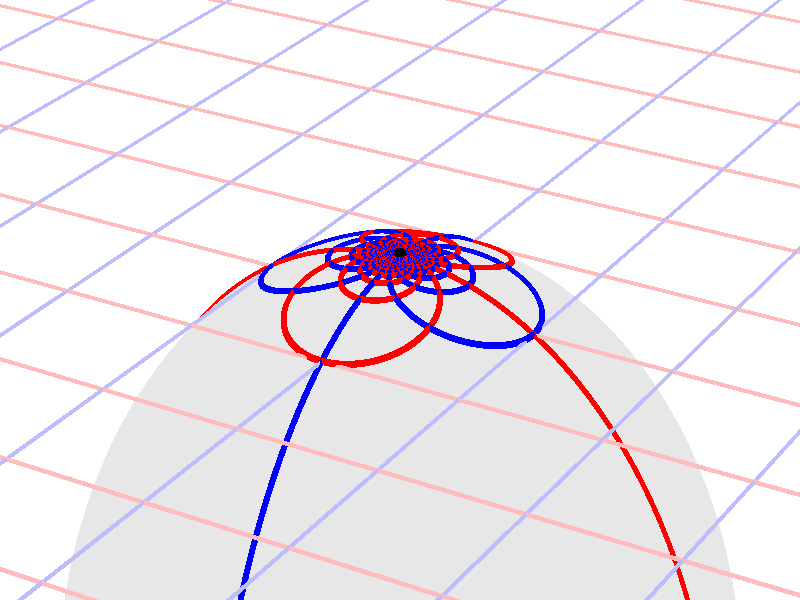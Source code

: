 #version 3.7;
global_settings{assumed_gamma 1.0}
camera{perspective location <16.275953626987476496879026, 9.396926207859083390872001, 6.840402866513374036117057> right <0.133333333333333331482962, -0.230940107675850353485814, -0.000000000000000000000000> up <-0.044429719908903583802662, -0.025651510749425152774217, 0.140953893117886280839102> direction <0.813797681349373802639491, 0.469846310392954158441370, 0.342020143325668712908083> sky <-0.296198132726023855010311, -0.171010071662834328698466, 0.939692620785908427905042> look_at <15.462155945638102139128023, 8.927079897466128954874875, 6.498382723187705600764730>}
light_source{<16.275953626987476496879026, 9.396926207859083390872001, 6.840402866513374036117057> rgb<1.0,1.0,1.0>}
background{rgb<1,1,1>}
union{object{sphere{<0.000000000000000000000000, 0.000000000000000000000000, -2.125053013481926100780584>,2.348584746205385709316715} pigment{rgbft<0.8,0.8,0.8,0.2,0.2>}}object{union{cylinder{<-50.000000000000000000000000, 50.000000000000000000000000, 0.000000000000000000000000>,<-50.000000000000000000000000, -50.000000000000000000000000, 0.000000000000000000000000>,0.010000000000000000208167}cylinder{<-49.000000000000000000000000, 50.000000000000000000000000, 0.000000000000000000000000>,<-49.000000000000000000000000, -50.000000000000000000000000, 0.000000000000000000000000>,0.010000000000000000208167}cylinder{<-48.000000000000000000000000, 50.000000000000000000000000, 0.000000000000000000000000>,<-48.000000000000000000000000, -50.000000000000000000000000, 0.000000000000000000000000>,0.010000000000000000208167}cylinder{<-47.000000000000000000000000, 50.000000000000000000000000, 0.000000000000000000000000>,<-47.000000000000000000000000, -50.000000000000000000000000, 0.000000000000000000000000>,0.010000000000000000208167}cylinder{<-46.000000000000000000000000, 50.000000000000000000000000, 0.000000000000000000000000>,<-46.000000000000000000000000, -50.000000000000000000000000, 0.000000000000000000000000>,0.010000000000000000208167}cylinder{<-45.000000000000000000000000, 50.000000000000000000000000, 0.000000000000000000000000>,<-45.000000000000000000000000, -50.000000000000000000000000, 0.000000000000000000000000>,0.010000000000000000208167}cylinder{<-44.000000000000000000000000, 50.000000000000000000000000, 0.000000000000000000000000>,<-44.000000000000000000000000, -50.000000000000000000000000, 0.000000000000000000000000>,0.010000000000000000208167}cylinder{<-43.000000000000000000000000, 50.000000000000000000000000, 0.000000000000000000000000>,<-43.000000000000000000000000, -50.000000000000000000000000, 0.000000000000000000000000>,0.010000000000000000208167}cylinder{<-42.000000000000000000000000, 50.000000000000000000000000, 0.000000000000000000000000>,<-42.000000000000000000000000, -50.000000000000000000000000, 0.000000000000000000000000>,0.010000000000000000208167}cylinder{<-41.000000000000000000000000, 50.000000000000000000000000, 0.000000000000000000000000>,<-41.000000000000000000000000, -50.000000000000000000000000, 0.000000000000000000000000>,0.010000000000000000208167}cylinder{<-40.000000000000000000000000, 50.000000000000000000000000, 0.000000000000000000000000>,<-40.000000000000000000000000, -50.000000000000000000000000, 0.000000000000000000000000>,0.010000000000000000208167}cylinder{<-39.000000000000000000000000, 50.000000000000000000000000, 0.000000000000000000000000>,<-39.000000000000000000000000, -50.000000000000000000000000, 0.000000000000000000000000>,0.010000000000000000208167}cylinder{<-38.000000000000000000000000, 50.000000000000000000000000, 0.000000000000000000000000>,<-38.000000000000000000000000, -50.000000000000000000000000, 0.000000000000000000000000>,0.010000000000000000208167}cylinder{<-37.000000000000000000000000, 50.000000000000000000000000, 0.000000000000000000000000>,<-37.000000000000000000000000, -50.000000000000000000000000, 0.000000000000000000000000>,0.010000000000000000208167}cylinder{<-36.000000000000000000000000, 50.000000000000000000000000, 0.000000000000000000000000>,<-36.000000000000000000000000, -50.000000000000000000000000, 0.000000000000000000000000>,0.010000000000000000208167}cylinder{<-35.000000000000000000000000, 50.000000000000000000000000, 0.000000000000000000000000>,<-35.000000000000000000000000, -50.000000000000000000000000, 0.000000000000000000000000>,0.010000000000000000208167}cylinder{<-34.000000000000000000000000, 50.000000000000000000000000, 0.000000000000000000000000>,<-34.000000000000000000000000, -50.000000000000000000000000, 0.000000000000000000000000>,0.010000000000000000208167}cylinder{<-33.000000000000000000000000, 50.000000000000000000000000, 0.000000000000000000000000>,<-33.000000000000000000000000, -50.000000000000000000000000, 0.000000000000000000000000>,0.010000000000000000208167}cylinder{<-32.000000000000000000000000, 50.000000000000000000000000, 0.000000000000000000000000>,<-32.000000000000000000000000, -50.000000000000000000000000, 0.000000000000000000000000>,0.010000000000000000208167}cylinder{<-31.000000000000000000000000, 50.000000000000000000000000, 0.000000000000000000000000>,<-31.000000000000000000000000, -50.000000000000000000000000, 0.000000000000000000000000>,0.010000000000000000208167}cylinder{<-30.000000000000000000000000, 50.000000000000000000000000, 0.000000000000000000000000>,<-30.000000000000000000000000, -50.000000000000000000000000, 0.000000000000000000000000>,0.010000000000000000208167}cylinder{<-29.000000000000000000000000, 50.000000000000000000000000, 0.000000000000000000000000>,<-29.000000000000000000000000, -50.000000000000000000000000, 0.000000000000000000000000>,0.010000000000000000208167}cylinder{<-28.000000000000000000000000, 50.000000000000000000000000, 0.000000000000000000000000>,<-28.000000000000000000000000, -50.000000000000000000000000, 0.000000000000000000000000>,0.010000000000000000208167}cylinder{<-27.000000000000000000000000, 50.000000000000000000000000, 0.000000000000000000000000>,<-27.000000000000000000000000, -50.000000000000000000000000, 0.000000000000000000000000>,0.010000000000000000208167}cylinder{<-26.000000000000000000000000, 50.000000000000000000000000, 0.000000000000000000000000>,<-26.000000000000000000000000, -50.000000000000000000000000, 0.000000000000000000000000>,0.010000000000000000208167}cylinder{<-25.000000000000000000000000, 50.000000000000000000000000, 0.000000000000000000000000>,<-25.000000000000000000000000, -50.000000000000000000000000, 0.000000000000000000000000>,0.010000000000000000208167}cylinder{<-24.000000000000000000000000, 50.000000000000000000000000, 0.000000000000000000000000>,<-24.000000000000000000000000, -50.000000000000000000000000, 0.000000000000000000000000>,0.010000000000000000208167}cylinder{<-23.000000000000000000000000, 50.000000000000000000000000, 0.000000000000000000000000>,<-23.000000000000000000000000, -50.000000000000000000000000, 0.000000000000000000000000>,0.010000000000000000208167}cylinder{<-22.000000000000000000000000, 50.000000000000000000000000, 0.000000000000000000000000>,<-22.000000000000000000000000, -50.000000000000000000000000, 0.000000000000000000000000>,0.010000000000000000208167}cylinder{<-21.000000000000000000000000, 50.000000000000000000000000, 0.000000000000000000000000>,<-21.000000000000000000000000, -50.000000000000000000000000, 0.000000000000000000000000>,0.010000000000000000208167}cylinder{<-20.000000000000000000000000, 50.000000000000000000000000, 0.000000000000000000000000>,<-20.000000000000000000000000, -50.000000000000000000000000, 0.000000000000000000000000>,0.010000000000000000208167}cylinder{<-19.000000000000000000000000, 50.000000000000000000000000, 0.000000000000000000000000>,<-19.000000000000000000000000, -50.000000000000000000000000, 0.000000000000000000000000>,0.010000000000000000208167}cylinder{<-18.000000000000000000000000, 50.000000000000000000000000, 0.000000000000000000000000>,<-18.000000000000000000000000, -50.000000000000000000000000, 0.000000000000000000000000>,0.010000000000000000208167}cylinder{<-17.000000000000000000000000, 50.000000000000000000000000, 0.000000000000000000000000>,<-17.000000000000000000000000, -50.000000000000000000000000, 0.000000000000000000000000>,0.010000000000000000208167}cylinder{<-16.000000000000000000000000, 50.000000000000000000000000, 0.000000000000000000000000>,<-16.000000000000000000000000, -50.000000000000000000000000, 0.000000000000000000000000>,0.010000000000000000208167}cylinder{<-15.000000000000000000000000, 50.000000000000000000000000, 0.000000000000000000000000>,<-15.000000000000000000000000, -50.000000000000000000000000, 0.000000000000000000000000>,0.010000000000000000208167}cylinder{<-14.000000000000000000000000, 50.000000000000000000000000, 0.000000000000000000000000>,<-14.000000000000000000000000, -50.000000000000000000000000, 0.000000000000000000000000>,0.010000000000000000208167}cylinder{<-13.000000000000000000000000, 50.000000000000000000000000, 0.000000000000000000000000>,<-13.000000000000000000000000, -50.000000000000000000000000, 0.000000000000000000000000>,0.010000000000000000208167}cylinder{<-12.000000000000000000000000, 50.000000000000000000000000, 0.000000000000000000000000>,<-12.000000000000000000000000, -50.000000000000000000000000, 0.000000000000000000000000>,0.010000000000000000208167}cylinder{<-11.000000000000000000000000, 50.000000000000000000000000, 0.000000000000000000000000>,<-11.000000000000000000000000, -50.000000000000000000000000, 0.000000000000000000000000>,0.010000000000000000208167}cylinder{<-10.000000000000000000000000, 50.000000000000000000000000, 0.000000000000000000000000>,<-10.000000000000000000000000, -50.000000000000000000000000, 0.000000000000000000000000>,0.010000000000000000208167}cylinder{<-9.000000000000000000000000, 50.000000000000000000000000, 0.000000000000000000000000>,<-9.000000000000000000000000, -50.000000000000000000000000, 0.000000000000000000000000>,0.010000000000000000208167}cylinder{<-8.000000000000000000000000, 50.000000000000000000000000, 0.000000000000000000000000>,<-8.000000000000000000000000, -50.000000000000000000000000, 0.000000000000000000000000>,0.010000000000000000208167}cylinder{<-7.000000000000000000000000, 50.000000000000000000000000, 0.000000000000000000000000>,<-7.000000000000000000000000, -50.000000000000000000000000, 0.000000000000000000000000>,0.010000000000000000208167}cylinder{<-6.000000000000000000000000, 50.000000000000000000000000, 0.000000000000000000000000>,<-6.000000000000000000000000, -50.000000000000000000000000, 0.000000000000000000000000>,0.010000000000000000208167}cylinder{<-5.000000000000000000000000, 50.000000000000000000000000, 0.000000000000000000000000>,<-5.000000000000000000000000, -50.000000000000000000000000, 0.000000000000000000000000>,0.010000000000000000208167}cylinder{<-4.000000000000000000000000, 50.000000000000000000000000, 0.000000000000000000000000>,<-4.000000000000000000000000, -50.000000000000000000000000, 0.000000000000000000000000>,0.010000000000000000208167}cylinder{<-3.000000000000000000000000, 50.000000000000000000000000, 0.000000000000000000000000>,<-3.000000000000000000000000, -50.000000000000000000000000, 0.000000000000000000000000>,0.010000000000000000208167}cylinder{<-2.000000000000000000000000, 50.000000000000000000000000, 0.000000000000000000000000>,<-2.000000000000000000000000, -50.000000000000000000000000, 0.000000000000000000000000>,0.010000000000000000208167}cylinder{<-1.000000000000000000000000, 50.000000000000000000000000, 0.000000000000000000000000>,<-1.000000000000000000000000, -50.000000000000000000000000, 0.000000000000000000000000>,0.010000000000000000208167}cylinder{<0.000000000000000000000000, 50.000000000000000000000000, 0.000000000000000000000000>,<0.000000000000000000000000, -50.000000000000000000000000, 0.000000000000000000000000>,0.010000000000000000208167}cylinder{<1.000000000000000000000000, 50.000000000000000000000000, 0.000000000000000000000000>,<1.000000000000000000000000, -50.000000000000000000000000, 0.000000000000000000000000>,0.010000000000000000208167}cylinder{<2.000000000000000000000000, 50.000000000000000000000000, 0.000000000000000000000000>,<2.000000000000000000000000, -50.000000000000000000000000, 0.000000000000000000000000>,0.010000000000000000208167}cylinder{<3.000000000000000000000000, 50.000000000000000000000000, 0.000000000000000000000000>,<3.000000000000000000000000, -50.000000000000000000000000, 0.000000000000000000000000>,0.010000000000000000208167}cylinder{<4.000000000000000000000000, 50.000000000000000000000000, 0.000000000000000000000000>,<4.000000000000000000000000, -50.000000000000000000000000, 0.000000000000000000000000>,0.010000000000000000208167}cylinder{<5.000000000000000000000000, 50.000000000000000000000000, 0.000000000000000000000000>,<5.000000000000000000000000, -50.000000000000000000000000, 0.000000000000000000000000>,0.010000000000000000208167}cylinder{<6.000000000000000000000000, 50.000000000000000000000000, 0.000000000000000000000000>,<6.000000000000000000000000, -50.000000000000000000000000, 0.000000000000000000000000>,0.010000000000000000208167}cylinder{<7.000000000000000000000000, 50.000000000000000000000000, 0.000000000000000000000000>,<7.000000000000000000000000, -50.000000000000000000000000, 0.000000000000000000000000>,0.010000000000000000208167}cylinder{<8.000000000000000000000000, 50.000000000000000000000000, 0.000000000000000000000000>,<8.000000000000000000000000, -50.000000000000000000000000, 0.000000000000000000000000>,0.010000000000000000208167}cylinder{<9.000000000000000000000000, 50.000000000000000000000000, 0.000000000000000000000000>,<9.000000000000000000000000, -50.000000000000000000000000, 0.000000000000000000000000>,0.010000000000000000208167}cylinder{<10.000000000000000000000000, 50.000000000000000000000000, 0.000000000000000000000000>,<10.000000000000000000000000, -50.000000000000000000000000, 0.000000000000000000000000>,0.010000000000000000208167}cylinder{<11.000000000000000000000000, 50.000000000000000000000000, 0.000000000000000000000000>,<11.000000000000000000000000, -50.000000000000000000000000, 0.000000000000000000000000>,0.010000000000000000208167}cylinder{<12.000000000000000000000000, 50.000000000000000000000000, 0.000000000000000000000000>,<12.000000000000000000000000, -50.000000000000000000000000, 0.000000000000000000000000>,0.010000000000000000208167}cylinder{<13.000000000000000000000000, 50.000000000000000000000000, 0.000000000000000000000000>,<13.000000000000000000000000, -50.000000000000000000000000, 0.000000000000000000000000>,0.010000000000000000208167}cylinder{<14.000000000000000000000000, 50.000000000000000000000000, 0.000000000000000000000000>,<14.000000000000000000000000, -50.000000000000000000000000, 0.000000000000000000000000>,0.010000000000000000208167}cylinder{<15.000000000000000000000000, 50.000000000000000000000000, 0.000000000000000000000000>,<15.000000000000000000000000, -50.000000000000000000000000, 0.000000000000000000000000>,0.010000000000000000208167}cylinder{<16.000000000000000000000000, 50.000000000000000000000000, 0.000000000000000000000000>,<16.000000000000000000000000, -50.000000000000000000000000, 0.000000000000000000000000>,0.010000000000000000208167}cylinder{<17.000000000000000000000000, 50.000000000000000000000000, 0.000000000000000000000000>,<17.000000000000000000000000, -50.000000000000000000000000, 0.000000000000000000000000>,0.010000000000000000208167}cylinder{<18.000000000000000000000000, 50.000000000000000000000000, 0.000000000000000000000000>,<18.000000000000000000000000, -50.000000000000000000000000, 0.000000000000000000000000>,0.010000000000000000208167}cylinder{<19.000000000000000000000000, 50.000000000000000000000000, 0.000000000000000000000000>,<19.000000000000000000000000, -50.000000000000000000000000, 0.000000000000000000000000>,0.010000000000000000208167}cylinder{<20.000000000000000000000000, 50.000000000000000000000000, 0.000000000000000000000000>,<20.000000000000000000000000, -50.000000000000000000000000, 0.000000000000000000000000>,0.010000000000000000208167}cylinder{<21.000000000000000000000000, 50.000000000000000000000000, 0.000000000000000000000000>,<21.000000000000000000000000, -50.000000000000000000000000, 0.000000000000000000000000>,0.010000000000000000208167}cylinder{<22.000000000000000000000000, 50.000000000000000000000000, 0.000000000000000000000000>,<22.000000000000000000000000, -50.000000000000000000000000, 0.000000000000000000000000>,0.010000000000000000208167}cylinder{<23.000000000000000000000000, 50.000000000000000000000000, 0.000000000000000000000000>,<23.000000000000000000000000, -50.000000000000000000000000, 0.000000000000000000000000>,0.010000000000000000208167}cylinder{<24.000000000000000000000000, 50.000000000000000000000000, 0.000000000000000000000000>,<24.000000000000000000000000, -50.000000000000000000000000, 0.000000000000000000000000>,0.010000000000000000208167}cylinder{<25.000000000000000000000000, 50.000000000000000000000000, 0.000000000000000000000000>,<25.000000000000000000000000, -50.000000000000000000000000, 0.000000000000000000000000>,0.010000000000000000208167}cylinder{<26.000000000000000000000000, 50.000000000000000000000000, 0.000000000000000000000000>,<26.000000000000000000000000, -50.000000000000000000000000, 0.000000000000000000000000>,0.010000000000000000208167}cylinder{<27.000000000000000000000000, 50.000000000000000000000000, 0.000000000000000000000000>,<27.000000000000000000000000, -50.000000000000000000000000, 0.000000000000000000000000>,0.010000000000000000208167}cylinder{<28.000000000000000000000000, 50.000000000000000000000000, 0.000000000000000000000000>,<28.000000000000000000000000, -50.000000000000000000000000, 0.000000000000000000000000>,0.010000000000000000208167}cylinder{<29.000000000000000000000000, 50.000000000000000000000000, 0.000000000000000000000000>,<29.000000000000000000000000, -50.000000000000000000000000, 0.000000000000000000000000>,0.010000000000000000208167}cylinder{<30.000000000000000000000000, 50.000000000000000000000000, 0.000000000000000000000000>,<30.000000000000000000000000, -50.000000000000000000000000, 0.000000000000000000000000>,0.010000000000000000208167}cylinder{<31.000000000000000000000000, 50.000000000000000000000000, 0.000000000000000000000000>,<31.000000000000000000000000, -50.000000000000000000000000, 0.000000000000000000000000>,0.010000000000000000208167}cylinder{<32.000000000000000000000000, 50.000000000000000000000000, 0.000000000000000000000000>,<32.000000000000000000000000, -50.000000000000000000000000, 0.000000000000000000000000>,0.010000000000000000208167}cylinder{<33.000000000000000000000000, 50.000000000000000000000000, 0.000000000000000000000000>,<33.000000000000000000000000, -50.000000000000000000000000, 0.000000000000000000000000>,0.010000000000000000208167}cylinder{<34.000000000000000000000000, 50.000000000000000000000000, 0.000000000000000000000000>,<34.000000000000000000000000, -50.000000000000000000000000, 0.000000000000000000000000>,0.010000000000000000208167}cylinder{<35.000000000000000000000000, 50.000000000000000000000000, 0.000000000000000000000000>,<35.000000000000000000000000, -50.000000000000000000000000, 0.000000000000000000000000>,0.010000000000000000208167}cylinder{<36.000000000000000000000000, 50.000000000000000000000000, 0.000000000000000000000000>,<36.000000000000000000000000, -50.000000000000000000000000, 0.000000000000000000000000>,0.010000000000000000208167}cylinder{<37.000000000000000000000000, 50.000000000000000000000000, 0.000000000000000000000000>,<37.000000000000000000000000, -50.000000000000000000000000, 0.000000000000000000000000>,0.010000000000000000208167}cylinder{<38.000000000000000000000000, 50.000000000000000000000000, 0.000000000000000000000000>,<38.000000000000000000000000, -50.000000000000000000000000, 0.000000000000000000000000>,0.010000000000000000208167}cylinder{<39.000000000000000000000000, 50.000000000000000000000000, 0.000000000000000000000000>,<39.000000000000000000000000, -50.000000000000000000000000, 0.000000000000000000000000>,0.010000000000000000208167}cylinder{<40.000000000000000000000000, 50.000000000000000000000000, 0.000000000000000000000000>,<40.000000000000000000000000, -50.000000000000000000000000, 0.000000000000000000000000>,0.010000000000000000208167}cylinder{<41.000000000000000000000000, 50.000000000000000000000000, 0.000000000000000000000000>,<41.000000000000000000000000, -50.000000000000000000000000, 0.000000000000000000000000>,0.010000000000000000208167}cylinder{<42.000000000000000000000000, 50.000000000000000000000000, 0.000000000000000000000000>,<42.000000000000000000000000, -50.000000000000000000000000, 0.000000000000000000000000>,0.010000000000000000208167}cylinder{<43.000000000000000000000000, 50.000000000000000000000000, 0.000000000000000000000000>,<43.000000000000000000000000, -50.000000000000000000000000, 0.000000000000000000000000>,0.010000000000000000208167}cylinder{<44.000000000000000000000000, 50.000000000000000000000000, 0.000000000000000000000000>,<44.000000000000000000000000, -50.000000000000000000000000, 0.000000000000000000000000>,0.010000000000000000208167}cylinder{<45.000000000000000000000000, 50.000000000000000000000000, 0.000000000000000000000000>,<45.000000000000000000000000, -50.000000000000000000000000, 0.000000000000000000000000>,0.010000000000000000208167}cylinder{<46.000000000000000000000000, 50.000000000000000000000000, 0.000000000000000000000000>,<46.000000000000000000000000, -50.000000000000000000000000, 0.000000000000000000000000>,0.010000000000000000208167}cylinder{<47.000000000000000000000000, 50.000000000000000000000000, 0.000000000000000000000000>,<47.000000000000000000000000, -50.000000000000000000000000, 0.000000000000000000000000>,0.010000000000000000208167}cylinder{<48.000000000000000000000000, 50.000000000000000000000000, 0.000000000000000000000000>,<48.000000000000000000000000, -50.000000000000000000000000, 0.000000000000000000000000>,0.010000000000000000208167}cylinder{<49.000000000000000000000000, 50.000000000000000000000000, 0.000000000000000000000000>,<49.000000000000000000000000, -50.000000000000000000000000, 0.000000000000000000000000>,0.010000000000000000208167}cylinder{<50.000000000000000000000000, 50.000000000000000000000000, 0.000000000000000000000000>,<50.000000000000000000000000, -50.000000000000000000000000, 0.000000000000000000000000>,0.010000000000000000208167}} pigment{rgb<1.0,0.5,0.5>}}object{union{cylinder{<50.000000000000000000000000, -50.000000000000000000000000, 0.000000000000000000000000>,<-50.000000000000000000000000, -50.000000000000000000000000, 0.000000000000000000000000>,0.010000000000000000208167}cylinder{<50.000000000000000000000000, -49.000000000000000000000000, 0.000000000000000000000000>,<-50.000000000000000000000000, -49.000000000000000000000000, 0.000000000000000000000000>,0.010000000000000000208167}cylinder{<50.000000000000000000000000, -48.000000000000000000000000, 0.000000000000000000000000>,<-50.000000000000000000000000, -48.000000000000000000000000, 0.000000000000000000000000>,0.010000000000000000208167}cylinder{<50.000000000000000000000000, -47.000000000000000000000000, 0.000000000000000000000000>,<-50.000000000000000000000000, -47.000000000000000000000000, 0.000000000000000000000000>,0.010000000000000000208167}cylinder{<50.000000000000000000000000, -46.000000000000000000000000, 0.000000000000000000000000>,<-50.000000000000000000000000, -46.000000000000000000000000, 0.000000000000000000000000>,0.010000000000000000208167}cylinder{<50.000000000000000000000000, -45.000000000000000000000000, 0.000000000000000000000000>,<-50.000000000000000000000000, -45.000000000000000000000000, 0.000000000000000000000000>,0.010000000000000000208167}cylinder{<50.000000000000000000000000, -44.000000000000000000000000, 0.000000000000000000000000>,<-50.000000000000000000000000, -44.000000000000000000000000, 0.000000000000000000000000>,0.010000000000000000208167}cylinder{<50.000000000000000000000000, -43.000000000000000000000000, 0.000000000000000000000000>,<-50.000000000000000000000000, -43.000000000000000000000000, 0.000000000000000000000000>,0.010000000000000000208167}cylinder{<50.000000000000000000000000, -42.000000000000000000000000, 0.000000000000000000000000>,<-50.000000000000000000000000, -42.000000000000000000000000, 0.000000000000000000000000>,0.010000000000000000208167}cylinder{<50.000000000000000000000000, -41.000000000000000000000000, 0.000000000000000000000000>,<-50.000000000000000000000000, -41.000000000000000000000000, 0.000000000000000000000000>,0.010000000000000000208167}cylinder{<50.000000000000000000000000, -40.000000000000000000000000, 0.000000000000000000000000>,<-50.000000000000000000000000, -40.000000000000000000000000, 0.000000000000000000000000>,0.010000000000000000208167}cylinder{<50.000000000000000000000000, -39.000000000000000000000000, 0.000000000000000000000000>,<-50.000000000000000000000000, -39.000000000000000000000000, 0.000000000000000000000000>,0.010000000000000000208167}cylinder{<50.000000000000000000000000, -38.000000000000000000000000, 0.000000000000000000000000>,<-50.000000000000000000000000, -38.000000000000000000000000, 0.000000000000000000000000>,0.010000000000000000208167}cylinder{<50.000000000000000000000000, -37.000000000000000000000000, 0.000000000000000000000000>,<-50.000000000000000000000000, -37.000000000000000000000000, 0.000000000000000000000000>,0.010000000000000000208167}cylinder{<50.000000000000000000000000, -36.000000000000000000000000, 0.000000000000000000000000>,<-50.000000000000000000000000, -36.000000000000000000000000, 0.000000000000000000000000>,0.010000000000000000208167}cylinder{<50.000000000000000000000000, -35.000000000000000000000000, 0.000000000000000000000000>,<-50.000000000000000000000000, -35.000000000000000000000000, 0.000000000000000000000000>,0.010000000000000000208167}cylinder{<50.000000000000000000000000, -34.000000000000000000000000, 0.000000000000000000000000>,<-50.000000000000000000000000, -34.000000000000000000000000, 0.000000000000000000000000>,0.010000000000000000208167}cylinder{<50.000000000000000000000000, -33.000000000000000000000000, 0.000000000000000000000000>,<-50.000000000000000000000000, -33.000000000000000000000000, 0.000000000000000000000000>,0.010000000000000000208167}cylinder{<50.000000000000000000000000, -32.000000000000000000000000, 0.000000000000000000000000>,<-50.000000000000000000000000, -32.000000000000000000000000, 0.000000000000000000000000>,0.010000000000000000208167}cylinder{<50.000000000000000000000000, -31.000000000000000000000000, 0.000000000000000000000000>,<-50.000000000000000000000000, -31.000000000000000000000000, 0.000000000000000000000000>,0.010000000000000000208167}cylinder{<50.000000000000000000000000, -30.000000000000000000000000, 0.000000000000000000000000>,<-50.000000000000000000000000, -30.000000000000000000000000, 0.000000000000000000000000>,0.010000000000000000208167}cylinder{<50.000000000000000000000000, -29.000000000000000000000000, 0.000000000000000000000000>,<-50.000000000000000000000000, -29.000000000000000000000000, 0.000000000000000000000000>,0.010000000000000000208167}cylinder{<50.000000000000000000000000, -28.000000000000000000000000, 0.000000000000000000000000>,<-50.000000000000000000000000, -28.000000000000000000000000, 0.000000000000000000000000>,0.010000000000000000208167}cylinder{<50.000000000000000000000000, -27.000000000000000000000000, 0.000000000000000000000000>,<-50.000000000000000000000000, -27.000000000000000000000000, 0.000000000000000000000000>,0.010000000000000000208167}cylinder{<50.000000000000000000000000, -26.000000000000000000000000, 0.000000000000000000000000>,<-50.000000000000000000000000, -26.000000000000000000000000, 0.000000000000000000000000>,0.010000000000000000208167}cylinder{<50.000000000000000000000000, -25.000000000000000000000000, 0.000000000000000000000000>,<-50.000000000000000000000000, -25.000000000000000000000000, 0.000000000000000000000000>,0.010000000000000000208167}cylinder{<50.000000000000000000000000, -24.000000000000000000000000, 0.000000000000000000000000>,<-50.000000000000000000000000, -24.000000000000000000000000, 0.000000000000000000000000>,0.010000000000000000208167}cylinder{<50.000000000000000000000000, -23.000000000000000000000000, 0.000000000000000000000000>,<-50.000000000000000000000000, -23.000000000000000000000000, 0.000000000000000000000000>,0.010000000000000000208167}cylinder{<50.000000000000000000000000, -22.000000000000000000000000, 0.000000000000000000000000>,<-50.000000000000000000000000, -22.000000000000000000000000, 0.000000000000000000000000>,0.010000000000000000208167}cylinder{<50.000000000000000000000000, -21.000000000000000000000000, 0.000000000000000000000000>,<-50.000000000000000000000000, -21.000000000000000000000000, 0.000000000000000000000000>,0.010000000000000000208167}cylinder{<50.000000000000000000000000, -20.000000000000000000000000, 0.000000000000000000000000>,<-50.000000000000000000000000, -20.000000000000000000000000, 0.000000000000000000000000>,0.010000000000000000208167}cylinder{<50.000000000000000000000000, -19.000000000000000000000000, 0.000000000000000000000000>,<-50.000000000000000000000000, -19.000000000000000000000000, 0.000000000000000000000000>,0.010000000000000000208167}cylinder{<50.000000000000000000000000, -18.000000000000000000000000, 0.000000000000000000000000>,<-50.000000000000000000000000, -18.000000000000000000000000, 0.000000000000000000000000>,0.010000000000000000208167}cylinder{<50.000000000000000000000000, -17.000000000000000000000000, 0.000000000000000000000000>,<-50.000000000000000000000000, -17.000000000000000000000000, 0.000000000000000000000000>,0.010000000000000000208167}cylinder{<50.000000000000000000000000, -16.000000000000000000000000, 0.000000000000000000000000>,<-50.000000000000000000000000, -16.000000000000000000000000, 0.000000000000000000000000>,0.010000000000000000208167}cylinder{<50.000000000000000000000000, -15.000000000000000000000000, 0.000000000000000000000000>,<-50.000000000000000000000000, -15.000000000000000000000000, 0.000000000000000000000000>,0.010000000000000000208167}cylinder{<50.000000000000000000000000, -14.000000000000000000000000, 0.000000000000000000000000>,<-50.000000000000000000000000, -14.000000000000000000000000, 0.000000000000000000000000>,0.010000000000000000208167}cylinder{<50.000000000000000000000000, -13.000000000000000000000000, 0.000000000000000000000000>,<-50.000000000000000000000000, -13.000000000000000000000000, 0.000000000000000000000000>,0.010000000000000000208167}cylinder{<50.000000000000000000000000, -12.000000000000000000000000, 0.000000000000000000000000>,<-50.000000000000000000000000, -12.000000000000000000000000, 0.000000000000000000000000>,0.010000000000000000208167}cylinder{<50.000000000000000000000000, -11.000000000000000000000000, 0.000000000000000000000000>,<-50.000000000000000000000000, -11.000000000000000000000000, 0.000000000000000000000000>,0.010000000000000000208167}cylinder{<50.000000000000000000000000, -10.000000000000000000000000, 0.000000000000000000000000>,<-50.000000000000000000000000, -10.000000000000000000000000, 0.000000000000000000000000>,0.010000000000000000208167}cylinder{<50.000000000000000000000000, -9.000000000000000000000000, 0.000000000000000000000000>,<-50.000000000000000000000000, -9.000000000000000000000000, 0.000000000000000000000000>,0.010000000000000000208167}cylinder{<50.000000000000000000000000, -8.000000000000000000000000, 0.000000000000000000000000>,<-50.000000000000000000000000, -8.000000000000000000000000, 0.000000000000000000000000>,0.010000000000000000208167}cylinder{<50.000000000000000000000000, -7.000000000000000000000000, 0.000000000000000000000000>,<-50.000000000000000000000000, -7.000000000000000000000000, 0.000000000000000000000000>,0.010000000000000000208167}cylinder{<50.000000000000000000000000, -6.000000000000000000000000, 0.000000000000000000000000>,<-50.000000000000000000000000, -6.000000000000000000000000, 0.000000000000000000000000>,0.010000000000000000208167}cylinder{<50.000000000000000000000000, -5.000000000000000000000000, 0.000000000000000000000000>,<-50.000000000000000000000000, -5.000000000000000000000000, 0.000000000000000000000000>,0.010000000000000000208167}cylinder{<50.000000000000000000000000, -4.000000000000000000000000, 0.000000000000000000000000>,<-50.000000000000000000000000, -4.000000000000000000000000, 0.000000000000000000000000>,0.010000000000000000208167}cylinder{<50.000000000000000000000000, -3.000000000000000000000000, 0.000000000000000000000000>,<-50.000000000000000000000000, -3.000000000000000000000000, 0.000000000000000000000000>,0.010000000000000000208167}cylinder{<50.000000000000000000000000, -2.000000000000000000000000, 0.000000000000000000000000>,<-50.000000000000000000000000, -2.000000000000000000000000, 0.000000000000000000000000>,0.010000000000000000208167}cylinder{<50.000000000000000000000000, -1.000000000000000000000000, 0.000000000000000000000000>,<-50.000000000000000000000000, -1.000000000000000000000000, 0.000000000000000000000000>,0.010000000000000000208167}cylinder{<50.000000000000000000000000, 0.000000000000000000000000, 0.000000000000000000000000>,<-50.000000000000000000000000, 0.000000000000000000000000, 0.000000000000000000000000>,0.010000000000000000208167}cylinder{<50.000000000000000000000000, 1.000000000000000000000000, 0.000000000000000000000000>,<-50.000000000000000000000000, 1.000000000000000000000000, 0.000000000000000000000000>,0.010000000000000000208167}cylinder{<50.000000000000000000000000, 2.000000000000000000000000, 0.000000000000000000000000>,<-50.000000000000000000000000, 2.000000000000000000000000, 0.000000000000000000000000>,0.010000000000000000208167}cylinder{<50.000000000000000000000000, 3.000000000000000000000000, 0.000000000000000000000000>,<-50.000000000000000000000000, 3.000000000000000000000000, 0.000000000000000000000000>,0.010000000000000000208167}cylinder{<50.000000000000000000000000, 4.000000000000000000000000, 0.000000000000000000000000>,<-50.000000000000000000000000, 4.000000000000000000000000, 0.000000000000000000000000>,0.010000000000000000208167}cylinder{<50.000000000000000000000000, 5.000000000000000000000000, 0.000000000000000000000000>,<-50.000000000000000000000000, 5.000000000000000000000000, 0.000000000000000000000000>,0.010000000000000000208167}cylinder{<50.000000000000000000000000, 6.000000000000000000000000, 0.000000000000000000000000>,<-50.000000000000000000000000, 6.000000000000000000000000, 0.000000000000000000000000>,0.010000000000000000208167}cylinder{<50.000000000000000000000000, 7.000000000000000000000000, 0.000000000000000000000000>,<-50.000000000000000000000000, 7.000000000000000000000000, 0.000000000000000000000000>,0.010000000000000000208167}cylinder{<50.000000000000000000000000, 8.000000000000000000000000, 0.000000000000000000000000>,<-50.000000000000000000000000, 8.000000000000000000000000, 0.000000000000000000000000>,0.010000000000000000208167}cylinder{<50.000000000000000000000000, 9.000000000000000000000000, 0.000000000000000000000000>,<-50.000000000000000000000000, 9.000000000000000000000000, 0.000000000000000000000000>,0.010000000000000000208167}cylinder{<50.000000000000000000000000, 10.000000000000000000000000, 0.000000000000000000000000>,<-50.000000000000000000000000, 10.000000000000000000000000, 0.000000000000000000000000>,0.010000000000000000208167}cylinder{<50.000000000000000000000000, 11.000000000000000000000000, 0.000000000000000000000000>,<-50.000000000000000000000000, 11.000000000000000000000000, 0.000000000000000000000000>,0.010000000000000000208167}cylinder{<50.000000000000000000000000, 12.000000000000000000000000, 0.000000000000000000000000>,<-50.000000000000000000000000, 12.000000000000000000000000, 0.000000000000000000000000>,0.010000000000000000208167}cylinder{<50.000000000000000000000000, 13.000000000000000000000000, 0.000000000000000000000000>,<-50.000000000000000000000000, 13.000000000000000000000000, 0.000000000000000000000000>,0.010000000000000000208167}cylinder{<50.000000000000000000000000, 14.000000000000000000000000, 0.000000000000000000000000>,<-50.000000000000000000000000, 14.000000000000000000000000, 0.000000000000000000000000>,0.010000000000000000208167}cylinder{<50.000000000000000000000000, 15.000000000000000000000000, 0.000000000000000000000000>,<-50.000000000000000000000000, 15.000000000000000000000000, 0.000000000000000000000000>,0.010000000000000000208167}cylinder{<50.000000000000000000000000, 16.000000000000000000000000, 0.000000000000000000000000>,<-50.000000000000000000000000, 16.000000000000000000000000, 0.000000000000000000000000>,0.010000000000000000208167}cylinder{<50.000000000000000000000000, 17.000000000000000000000000, 0.000000000000000000000000>,<-50.000000000000000000000000, 17.000000000000000000000000, 0.000000000000000000000000>,0.010000000000000000208167}cylinder{<50.000000000000000000000000, 18.000000000000000000000000, 0.000000000000000000000000>,<-50.000000000000000000000000, 18.000000000000000000000000, 0.000000000000000000000000>,0.010000000000000000208167}cylinder{<50.000000000000000000000000, 19.000000000000000000000000, 0.000000000000000000000000>,<-50.000000000000000000000000, 19.000000000000000000000000, 0.000000000000000000000000>,0.010000000000000000208167}cylinder{<50.000000000000000000000000, 20.000000000000000000000000, 0.000000000000000000000000>,<-50.000000000000000000000000, 20.000000000000000000000000, 0.000000000000000000000000>,0.010000000000000000208167}cylinder{<50.000000000000000000000000, 21.000000000000000000000000, 0.000000000000000000000000>,<-50.000000000000000000000000, 21.000000000000000000000000, 0.000000000000000000000000>,0.010000000000000000208167}cylinder{<50.000000000000000000000000, 22.000000000000000000000000, 0.000000000000000000000000>,<-50.000000000000000000000000, 22.000000000000000000000000, 0.000000000000000000000000>,0.010000000000000000208167}cylinder{<50.000000000000000000000000, 23.000000000000000000000000, 0.000000000000000000000000>,<-50.000000000000000000000000, 23.000000000000000000000000, 0.000000000000000000000000>,0.010000000000000000208167}cylinder{<50.000000000000000000000000, 24.000000000000000000000000, 0.000000000000000000000000>,<-50.000000000000000000000000, 24.000000000000000000000000, 0.000000000000000000000000>,0.010000000000000000208167}cylinder{<50.000000000000000000000000, 25.000000000000000000000000, 0.000000000000000000000000>,<-50.000000000000000000000000, 25.000000000000000000000000, 0.000000000000000000000000>,0.010000000000000000208167}cylinder{<50.000000000000000000000000, 26.000000000000000000000000, 0.000000000000000000000000>,<-50.000000000000000000000000, 26.000000000000000000000000, 0.000000000000000000000000>,0.010000000000000000208167}cylinder{<50.000000000000000000000000, 27.000000000000000000000000, 0.000000000000000000000000>,<-50.000000000000000000000000, 27.000000000000000000000000, 0.000000000000000000000000>,0.010000000000000000208167}cylinder{<50.000000000000000000000000, 28.000000000000000000000000, 0.000000000000000000000000>,<-50.000000000000000000000000, 28.000000000000000000000000, 0.000000000000000000000000>,0.010000000000000000208167}cylinder{<50.000000000000000000000000, 29.000000000000000000000000, 0.000000000000000000000000>,<-50.000000000000000000000000, 29.000000000000000000000000, 0.000000000000000000000000>,0.010000000000000000208167}cylinder{<50.000000000000000000000000, 30.000000000000000000000000, 0.000000000000000000000000>,<-50.000000000000000000000000, 30.000000000000000000000000, 0.000000000000000000000000>,0.010000000000000000208167}cylinder{<50.000000000000000000000000, 31.000000000000000000000000, 0.000000000000000000000000>,<-50.000000000000000000000000, 31.000000000000000000000000, 0.000000000000000000000000>,0.010000000000000000208167}cylinder{<50.000000000000000000000000, 32.000000000000000000000000, 0.000000000000000000000000>,<-50.000000000000000000000000, 32.000000000000000000000000, 0.000000000000000000000000>,0.010000000000000000208167}cylinder{<50.000000000000000000000000, 33.000000000000000000000000, 0.000000000000000000000000>,<-50.000000000000000000000000, 33.000000000000000000000000, 0.000000000000000000000000>,0.010000000000000000208167}cylinder{<50.000000000000000000000000, 34.000000000000000000000000, 0.000000000000000000000000>,<-50.000000000000000000000000, 34.000000000000000000000000, 0.000000000000000000000000>,0.010000000000000000208167}cylinder{<50.000000000000000000000000, 35.000000000000000000000000, 0.000000000000000000000000>,<-50.000000000000000000000000, 35.000000000000000000000000, 0.000000000000000000000000>,0.010000000000000000208167}cylinder{<50.000000000000000000000000, 36.000000000000000000000000, 0.000000000000000000000000>,<-50.000000000000000000000000, 36.000000000000000000000000, 0.000000000000000000000000>,0.010000000000000000208167}cylinder{<50.000000000000000000000000, 37.000000000000000000000000, 0.000000000000000000000000>,<-50.000000000000000000000000, 37.000000000000000000000000, 0.000000000000000000000000>,0.010000000000000000208167}cylinder{<50.000000000000000000000000, 38.000000000000000000000000, 0.000000000000000000000000>,<-50.000000000000000000000000, 38.000000000000000000000000, 0.000000000000000000000000>,0.010000000000000000208167}cylinder{<50.000000000000000000000000, 39.000000000000000000000000, 0.000000000000000000000000>,<-50.000000000000000000000000, 39.000000000000000000000000, 0.000000000000000000000000>,0.010000000000000000208167}cylinder{<50.000000000000000000000000, 40.000000000000000000000000, 0.000000000000000000000000>,<-50.000000000000000000000000, 40.000000000000000000000000, 0.000000000000000000000000>,0.010000000000000000208167}cylinder{<50.000000000000000000000000, 41.000000000000000000000000, 0.000000000000000000000000>,<-50.000000000000000000000000, 41.000000000000000000000000, 0.000000000000000000000000>,0.010000000000000000208167}cylinder{<50.000000000000000000000000, 42.000000000000000000000000, 0.000000000000000000000000>,<-50.000000000000000000000000, 42.000000000000000000000000, 0.000000000000000000000000>,0.010000000000000000208167}cylinder{<50.000000000000000000000000, 43.000000000000000000000000, 0.000000000000000000000000>,<-50.000000000000000000000000, 43.000000000000000000000000, 0.000000000000000000000000>,0.010000000000000000208167}cylinder{<50.000000000000000000000000, 44.000000000000000000000000, 0.000000000000000000000000>,<-50.000000000000000000000000, 44.000000000000000000000000, 0.000000000000000000000000>,0.010000000000000000208167}cylinder{<50.000000000000000000000000, 45.000000000000000000000000, 0.000000000000000000000000>,<-50.000000000000000000000000, 45.000000000000000000000000, 0.000000000000000000000000>,0.010000000000000000208167}cylinder{<50.000000000000000000000000, 46.000000000000000000000000, 0.000000000000000000000000>,<-50.000000000000000000000000, 46.000000000000000000000000, 0.000000000000000000000000>,0.010000000000000000208167}cylinder{<50.000000000000000000000000, 47.000000000000000000000000, 0.000000000000000000000000>,<-50.000000000000000000000000, 47.000000000000000000000000, 0.000000000000000000000000>,0.010000000000000000208167}cylinder{<50.000000000000000000000000, 48.000000000000000000000000, 0.000000000000000000000000>,<-50.000000000000000000000000, 48.000000000000000000000000, 0.000000000000000000000000>,0.010000000000000000208167}cylinder{<50.000000000000000000000000, 49.000000000000000000000000, 0.000000000000000000000000>,<-50.000000000000000000000000, 49.000000000000000000000000, 0.000000000000000000000000>,0.010000000000000000208167}cylinder{<50.000000000000000000000000, 50.000000000000000000000000, 0.000000000000000000000000>,<-50.000000000000000000000000, 50.000000000000000000000000, 0.000000000000000000000000>,0.010000000000000000208167}} pigment{rgb<0.5,0.5,1.0>}}sphere{<0.000000000000000000000000, 0.000000000000000000000000, 0.223531732723459164446922>,0.050000000000000002775558}object{union{object{torus{0.010499559430751429639495,0.020000000000000000416334} matrix <0.999990006862773284090906, -0.000000000000000000000000, 0.004470589960060651277263, 0.004470589960060651277263, 0.000000000000000000000000, -0.999990006862773284090906, 0.000000000000000000000000, 1.000000000000000000000000, 0.000000000000000000000000, -0.010499454507220177396087, 0.000000000000000000000000, 0.223484793498039735482052>}object{torus{0.010713831739265433640185,0.020000000000000000416334} matrix <0.999989594823765037823193, -0.000000000000000000000000, 0.004561824657131863594572, 0.004561824657131863594572, 0.000000000000000000000000, -0.999989594823765037823193, 0.000000000000000000000000, 1.000000000000000000000000, 0.000000000000000000000000, -0.010713720259974421691873, 0.000000000000000000000000, 0.223482858102253240106805>}object{torus{0.010937031776060283580487,0.020000000000000000416334} matrix <0.999989156765882292177139, -0.000000000000000000000000, 0.004656860601311682383574, 0.004656860601311682383574, 0.000000000000000000000000, -0.999989156765882292177139, 0.000000000000000000000000, 1.000000000000000000000000, 0.000000000000000000000000, -0.010936913183278332978299, 0.000000000000000000000000, 0.223480800491069775404185>}object{torus{0.011169729371140704743404,0.020000000000000000416334} matrix <0.999988690450719031055371, -0.000000000000000000000000, 0.004755940564825492100631, 0.004755940564825492100631, 0.000000000000000000000000, -0.999988690450719031055371, 0.000000000000000000000000, 1.000000000000000000000000, 0.000000000000000000000000, -0.011169603046543930338630, 0.000000000000000000000000, 0.223478610155332241271608>}object{torus{0.011412543902128480244329,0.020000000000000000416334} matrix <0.999988193395341395941500, -0.000000000000000000000000, 0.004859328134763990329759, 0.004859328134763990329759, 0.000000000000000000000000, -0.999988193395341395941500, 0.000000000000000000000000, 1.000000000000000000000000, 0.000000000000000000000000, -0.011412409158735850947530, 0.000000000000000000000000, 0.223476275428104664833029>}object{torus{0.011666149799187218796814,0.020000000000000000416334} matrix <0.999987662836805069055401, -0.000000000000000000000000, 0.004967310558478054555165, 0.004967310558478054555165, 0.000000000000000000000000, -0.999987662836805069055401, 0.000000000000000000000000, 1.000000000000000000000000, 0.000000000000000000000000, -0.011666005871999203871714, 0.000000000000000000000000, 0.223473783334430686764449>}object{torus{0.011931282800537762467386,0.020000000000000000416334} matrix <0.999987095695264449624062, -0.000000000000000000000000, 0.005080201073776433214058, 0.005080201073776433214058, 0.000000000000000000000000, -0.999987095695264449624062, 0.000000000000000000000000, 1.000000000000000000000000, 0.000000000000000000000000, -0.011931128835627647852280, 0.000000000000000000000000, 0.223471119407274904089533>}object{torus{0.012208747080727598913197,0.020000000000000000416334} matrix <0.999986488528276096232617, -0.000000000000000000000000, 0.005198342128796312050509, 0.005198342128796312050509, 0.000000000000000000000000, -0.999986488528276096232617, 0.000000000000000000000000, 1.000000000000000000000000, 0.000000000000000000000000, -0.012208582122580512521748, 0.000000000000000000000000, 0.223468267478646787083107>}object{torus{0.012499423397179675390700,0.020000000000000000416334} matrix <0.999985837478960193358546, -0.000000000000000000000000, 0.005322108745861101920804, 0.005322108745861101920804, 0.000000000000000000000000, -0.999985837478960193358546, 0.000000000000000000000000, 1.000000000000000000000000, 0.000000000000000000000000, -0.012499246373823930458813, 0.000000000000000000000000, 0.223465209433111905434899>}object{torus{0.012804278428768302647289,0.020000000000000000416334} matrix <0.999985138214981472692955, -0.000000000000000000000000, 0.005451912431868871991569, 0.005451912431868871991569, 0.000000000000000000000000, -0.999985138214981472692955, 0.000000000000000000000000, 1.000000000000000000000000, 0.000000000000000000000000, -0.012804088134326438788713, 0.000000000000000000000000, 0.223461924918137683215846>}object{torus{0.013124375515064842095958,0.020000000000000000416334} matrix <0.999984385854535196003212, -0.000000000000000000000000, 0.005588206074240867869685, 0.005588206074240867869685, 0.000000000000000000000000, -0.999984385854535196003212, 0.000000000000000000000000, 1.000000000000000000000000, 0.000000000000000000000000, -0.013124170589172763634611, 0.000000000000000000000000, 0.223458391008812401468120>}object{torus{0.013460887047614639167037,0.020000000000000000416334} matrix <0.999983574883511305841921, -0.000000000000000000000000, 0.005731488741444083941101, 0.005731488741444083941101, 0.000000000000000000000000, -0.999983574883511305841921, 0.000000000000000000000000, 1.000000000000000000000000, 0.000000000000000000000000, -0.013460665950959271527920, 0.000000000000000000000000, 0.223454581800718421469298>}object{torus{0.013815108817361709120375,0.020000000000000000416334} matrix <0.999982699051720103078367, -0.000000000000000000000000, 0.005882312235622855212114, 0.005882312235622855212114, 0.000000000000000000000000, -0.999982699051720103078367, 0.000000000000000000000000, 1.000000000000000000000000, 0.000000000000000000000000, -0.013814869802871247370102, 0.000000000000000000000000, 0.223450467939518671034449>}object{torus{0.014188476688685024151848,0.020000000000000000416334} matrix <0.999981751253512296528925, -0.000000000000000000000000, 0.006041287938755499770105, 0.006041287938755499770105, 0.000000000000000000000000, -0.999981751253512296528925, 0.000000000000000000000000, 1.000000000000000000000000, 0.000000000000000000000000, -0.014188217766782244833035, 0.000000000000000000000000, 0.223446016050510620765124>}object{torus{0.014582586051854721717613,0.020000000000000000416334} matrix <0.999980723383177450003245, -0.000000000000000000000000, 0.006209095107756184596381, 0.006209095107756184596381, 0.000000000000000000000000, -0.999980723383177450003245, 0.000000000000000000000000, 1.000000000000000000000000, 0.000000000000000000000000, -0.014582304948936286245753, 0.000000000000000000000000, 0.223441188059799344944878>}object{torus{0.014999214609821396801403,0.020000000000000000416334} matrix <0.999979606160464551400935, -0.000000000000000000000000, 0.006386490676603765077879, 0.006386490676603765077879, 0.000000000000000000000000, -0.999979606160464551400935, 0.000000000000000000000000, 1.000000000000000000000000, 0.000000000000000000000000, -0.014998908718237100035076, 0.000000000000000000000000, 0.223435940378874292600031>}object{torus{0.015440349185679170737617,0.020000000000000000416334} matrix <0.999978388920458094446531, -0.000000000000000000000000, 0.006574320652770264741815, 0.006574320652770264741815, 0.000000000000000000000000, -0.999978388920458094446531, 0.000000000000000000000000, 1.000000000000000000000000, 0.000000000000000000000000, -0.015440015503068000093934, 0.000000000000000000000000, 0.223430222917142817795622>}object{torus{0.015908217403508246451382,0.020000000000000000416334} matrix <0.999977059358957309775917, -0.000000000000000000000000, 0.006773533480578129359340, 0.006773533480578129359340, 0.000000000000000000000000, -0.999977059358957309775917, 0.000000000000000000000000, 1.000000000000000000000000, 0.000000000000000000000000, -0.015907852458795376793255, 0.000000000000000000000000, 0.223423977880346846802695>}object{torus{0.016405325308337118106472,0.020000000000000000416334} matrix <0.999975603219241948593776, -0.000000000000000000000000, 0.006985196225840507693039, 0.006985196225840507693039, 0.000000000000000000000000, -0.999975603219241948593776, 0.000000000000000000000000, 1.000000000000000000000000, 0.000000000000000000000000, -0.016404925071206874487295, 0.000000000000000000000000, 0.223417138306992030249987>}object{torus{0.016934502266313471857684,0.020000000000000000416334} matrix <0.999974003908886688307689, -0.000000000000000000000000, 0.007210513603748209404687, 0.007210513603748209404687, 0.000000000000000000000000, -0.999974003908886688307689, 0.000000000000000000000000, 1.000000000000000000000000, 0.000000000000000000000000, -0.016934062035442017102316, 0.000000000000000000000000, 0.223409626264434363340783>}object{torus{0.017498954843207063791777,0.020000000000000000416334} matrix <0.999972242024945168203942, -0.000000000000000000000000, 0.007450850931570173613094, 0.007450850931570173613094, 0.000000000000000000000000, -0.999972242024945168203942, 0.000000000000000000000000, 1.000000000000000000000000, 0.000000000000000000000000, -0.017498469107648600973093, 0.000000000000000000000000, 0.223401350619473471059706>}object{torus{0.018102331828140649089276,0.020000000000000000416334} matrix <0.999970294762690836698482, -0.000000000000000000000000, 0.007707761816324419992807, 0.007707761816324419992807, 0.000000000000000000000000, -0.999970294762690836698482, 0.000000000000000000000000, 1.000000000000000000000000, 0.000000000000000000000000, -0.018101794094080199404306, 0.000000000000000000000000, 0.223392204261427668177120>}object{torus{0.018748803188149636145265,0.020000000000000000416334} matrix <0.999968135173916583546827, -0.000000000000000000000000, 0.007983021783766711121366, 0.007983021783766711121366, 0.000000000000000000000000, -0.999968135173916583546827, 0.000000000000000000000000, 1.000000000000000000000000, 0.000000000000000000000000, -0.018748205760801252284242, 0.000000000000000000000000, 0.223382060619227190700897>}object{torus{0.019443156564364284105695,0.020000000000000000416334} matrix <0.999965731229650378608653, -0.000000000000000000000000, 0.008278669358717410595161, 0.008278669358717410595161, 0.000000000000000000000000, -0.999965731229650378608653, 0.000000000000000000000000, 1.000000000000000000000000, 0.000000000000000000000000, -0.019442490271300964105317, 0.000000000000000000000000, 0.223370769259148976848550>}object{torus{0.020190916031385990753177,0.020000000000000000416334} matrix <0.999963044625913677343476, -0.000000000000000000000000, 0.008597056616838183451534, 0.008597056616838183451534, 0.000000000000000000000000, -0.999963044625913677343476, 0.000000000000000000000000, 1.000000000000000000000000, 0.000000000000000000000000, -0.020190169868526588320412, 0.000000000000000000000000, 0.223358150275219990987807>}object{torus{0.020998489351731808999491,0.020000000000000000416334} matrix <0.999960029248210258145946, -0.000000000000000000000000, 0.008940911917624647445302, 0.008940911917624647445302, 0.000000000000000000000000, -0.999960029248210258145946, 0.000000000000000000000000, 1.000000000000000000000000, 0.000000000000000000000000, -0.020997650026323599198319, 0.000000000000000000000000, 0.223343987079676925544547>}object{torus{0.021873352033934832794326,0.020000000000000000416334} matrix <0.999956629179732048307017, -0.000000000000000000000000, 0.009313418250452325936051, 0.009313418250452325936051, 0.000000000000000000000000, -0.999956629179732048307017, 0.000000000000000000000000, 1.000000000000000000000000, 0.000000000000000000000000, -0.021872403368713079496732, 0.000000000000000000000000, 0.223328017047505378300798>}object{torus{0.022824279391623295693003,0.020000000000000000416334} matrix <0.999952776090604400494044, -0.000000000000000000000000, 0.009718312029025868298282, 0.009718312029025868298282, 0.000000000000000000000000, -0.999952776090604400494044, 0.000000000000000000000000, 1.000000000000000000000000, 0.000000000000000000000000, -0.022823201539914725333169, 0.000000000000000000000000, 0.223309919254471883620639>}object{torus{0.023861641871216497656771,0.020000000000000000416334} matrix <0.999948385777786996619909, -0.000000000000000000000000, 0.010160008877862319182084, 0.010160008877862319182084, 0.000000000000000000000000, -0.999948385777786996619909, 0.000000000000000000000000, 1.000000000000000000000000, 0.000000000000000000000000, -0.023860410271126550330045, 0.000000000000000000000000, 0.223289298230216759488798>}object{torus{0.024997784729480505838684,0.020000000000000000416334} matrix <0.999943353526132505670887, -0.000000000000000000000000, 0.010643765260094648419931, 0.010643765260094648419931, 0.000000000000000000000000, -0.999943353526132505670887, 0.000000000000000000000000, 1.000000000000000000000000, 0.000000000000000000000000, -0.024996368693118352355409, 0.000000000000000000000000, 0.223265662170831047372843>}object{torus{0.026247521570680897723404,0.020000000000000000416334} matrix <0.999937547806459381405375, -0.000000000000000000000000, 0.011175888636027860728595, 0.011175888636027860728595, 0.000000000000000000000000, -0.999937547806459381405375, 0.000000000000000000000000, 1.000000000000000000000000, 0.000000000000000000000000, -0.026245882355390000306716, 0.000000000000000000000000, 0.223238393345526031641413>}object{torus{0.027628783671855509235238,0.020000000000000000416334} matrix <0.999930801593916340763712, -0.000000000000000000000000, 0.011764013930108256286711, 0.011764013930108256286711, 0.000000000000000000000000, -0.999930801593916340763712, 0.000000000000000000000000, 1.000000000000000000000000, 0.000000000000000000000000, -0.027626871804065797344485, 0.000000000000000000000000, 0.223206707327431336240764>}object{torus{0.029163485648718942555568,0.020000000000000000416334} matrix <0.999922900220653443348340, -0.000000000000000000000000, 0.012417472138767810321824, 0.012417472138767810321824, 0.000000000000000000000000, -0.999922900220653443348340, 0.000000000000000000000000, 1.000000000000000000000000, 0.000000000000000000000000, -0.029161237150410482255047, 0.000000000000000000000000, 0.223169595953019134215722>}object{torus{0.030878696491989758576846,0.020000000000000000416334} matrix <0.999913564087735573515658, -0.000000000000000000000000, 0.013147788915329536654775, 0.013147788915329536654775, 0.000000000000000000000000, -0.999913564087735573515658, 0.000000000000000000000000, 1.000000000000000000000000, 0.000000000000000000000000, -0.030876027463689403179670, 0.000000000000000000000000, 0.223125746140025310593202>}object{torus{0.032808249486817021856044,0.020000000000000000416334} matrix <0.999902423589177136165063, -0.000000000000000000000000, 0.013969370082076335362609, 0.013969370082076335362609, 0.000000000000000000000000, -0.999902423589177136165063, 0.000000000000000000000000, 1.000000000000000000000000, 0.000000000000000000000000, -0.032805048175584758385348, 0.000000000000000000000000, 0.223073422144691974056130>}object{torus{0.034994995677523309252077,0.020000000000000000416334} matrix <0.999888981966834067272032, -0.000000000000000000000000, 0.014900461111262985197667, 0.014900461111262985197667, 0.000000000000000000000000, -0.999888981966834067272032, 0.000000000000000000000000, 1.000000000000000000000000, 0.000000000000000000000000, -0.034991110601938268942490, 0.000000000000000000000000, 0.223010291151267830978000>}object{torus{0.037494022383196559666807,0.020000000000000000416334} matrix <0.999872558969182589905245, -0.000000000000000000000000, 0.015964517544181648645019, 0.015964517544181648645019, 0.000000000000000000000000, -0.999872558969182589905245, 0.000000000000000000000000, 1.000000000000000000000000, 0.000000000000000000000000, -0.037489244106334772277389, 0.000000000000000000000000, 0.222933158745372672626672>}object{torus{0.040377355912715767738419,0.020000000000000000416334} matrix <0.999852203081437185261393, -0.000000000000000000000000, 0.017192207339278311323261, 0.017192207339278311323261, 0.000000000000000000000000, -0.999852203081437185261393, 0.000000000000000000000000, 1.000000000000000000000000, 0.000000000000000000000000, -0.040371388263927790451824, 0.000000000000000000000000, 0.222837556848725082403462>}object{torus{0.043741013310593289398209,0.020000000000000000416334} matrix <0.999826550569668515144883, -0.000000000000000000000000, 0.018624413439308405010530, 0.018624413439308405010530, 0.000000000000000000000000, -0.999826550569668515144883, 0.000000000000000000000000, 1.000000000000000000000000, 0.000000000000000000000000, -0.043733426456752634570169, 0.000000000000000000000000, 0.222717082007309330471401>}object{torus{0.047715896048424612241323,0.020000000000000000416334} matrix <0.999793591050458507751841, -0.000000000000000000000000, 0.020316872161549075909148, 0.020316872161549075909148, 0.000000000000000000000000, -0.999793591050458507751841, 0.000000000000000000000000, 1.000000000000000000000000, 0.000000000000000000000000, -0.047706047060445962160191, 0.000000000000000000000000, 0.222562294963402934611096>}object{torus{0.052485210919732308565422,0.020000000000000000416334} matrix <0.999750261407539642100062, -0.000000000000000000000000, 0.022347590822200901622407, 0.022347590822200901622407, 0.000000000000000000000000, -0.999750261407539642100062, 0.000000000000000000000000, 1.000000000000000000000000, 0.000000000000000000000000, -0.052472103337028057346014, 0.000000000000000000000000, 0.222358814705594182159487>}object{torus{0.058313485506184023487997,0.020000000000000000416334} matrix <0.999691707837461085439656, -0.000000000000000000000000, 0.024829202182522425862432, 0.024829202182522425862432, 0.000000000000000000000000, -0.999691707837461085439656, 0.000000000000000000000000, 1.000000000000000000000000, 0.000000000000000000000000, -0.058295507915636382567648, 0.000000000000000000000000, 0.222083855401863927703232>}object{torus{0.065597300472491099077033,0.020000000000000000416334} matrix <0.999609865648430018225667, -0.000000000000000000000000, 0.027930565664298891148665, 0.027930565664298891148665, 0.000000000000000000000000, -0.999609865648430018225667, 0.000000000000000000000000, 1.000000000000000000000000, 0.000000000000000000000000, -0.065571708712204801461354, 0.000000000000000000000000, 0.221699563015188172432346>}object{torus{0.074959393361115775333836,0.020000000000000000416334} matrix <0.999490528020104074258256, -0.000000000000000000000000, 0.031916835652891904773210, 0.031916835652891904773210, 0.000000000000000000000000, -0.999490528020104074258256, 0.000000000000000000000000, 1.000000000000000000000000, 0.000000000000000000000000, -0.074921203650569201393239, 0.000000000000000000000000, 0.221139266084937419210021>}object{torus{0.087436544939265350984137,0.020000000000000000416334} matrix <0.999306743302903699444073, -0.000000000000000000000000, 0.037229461308816144682332, 0.037229461308816144682332, 0.000000000000000000000000, -0.999306743302903699444073, 0.000000000000000000000000, 1.000000000000000000000000, 0.000000000000000000000000, -0.087375928968916785621879, 0.000000000000000000000000, 0.220276517256670828492915>}object{torus{0.104891874415087335559171,0.020000000000000000416334} matrix <0.999002166785507794699583, -0.000000000000000000000000, 0.044661737067211687568502, 0.044661737067211687568502, 0.000000000000000000000000, -0.999002166785507794699583, 0.000000000000000000000000, 1.000000000000000000000000, 0.000000000000000000000000, -0.104787209818865620358785, 0.000000000000000000000000, 0.218847079407846062393261>}object{torus{0.131041349280386937303788,0.020000000000000000416334} matrix <0.998442196592290498458055, -0.000000000000000000000000, 0.055795878557129530150860, 0.055795878557129530150860, 0.000000000000000000000000, -0.998442196592290498458055, 0.000000000000000000000000, 1.000000000000000000000000, 0.000000000000000000000000, -0.130837212619927395484964, 0.000000000000000000000000, 0.216220165513050011085738>}object{torus{0.174510650028281533163721,0.020000000000000000416334} matrix <0.997235592237590728892371, -0.000000000000000000000000, 0.074304599955466427152473, 0.074304599955466427152473, 0.000000000000000000000000, -0.997235592237590728892371, 0.000000000000000000000000, 1.000000000000000000000000, 0.000000000000000000000000, -0.174028231432721530724805, 0.000000000000000000000000, 0.210564788685142167956599>}object{torus{0.260867339190635982859590,0.020000000000000000416334} matrix <0.993812108128483640001605, -0.000000000000000000000000, 0.111074271265759000337781, 0.111074271265759000337781, 0.000000000000000000000000, -0.993812108128483640001605, 0.000000000000000000000000, 1.000000000000000000000000, 0.000000000000000000000000, -0.259253120302914141781514, 0.000000000000000000000000, 0.194556083125822565360608>}object{torus{0.512339349341418337502319,0.020000000000000000416334} matrix <0.975915671210341506558450, -0.000000000000000000000000, 0.218148120977625481486939, 0.218148120977625481486939, 0.000000000000000000000000, -0.975915671210341506558450, 0.000000000000000000000000, 1.000000000000000000000000, 0.000000000000000000000000, -0.500000000000000000000000, 0.000000000000000000000000, 0.111765866361729637734612>}object{torus{2.348584746205385709316715,0.020000000000000000416334} matrix <0.000000000000000000000000, 0.000000000000000000000000, 1.000000000000000000000000, 1.000000000000000000000000, 0.000000000000000000000000, 0.000000000000000000000000, 0.000000000000000000000000, 1.000000000000000000000000, 0.000000000000000000000000, 0.000000000000000000000000, 0.000000000000000000000000, -2.125053013481926544869793>}object{torus{0.512339349341418337502319,0.020000000000000000416334} matrix <-0.975915671210341506558450, 0.000000000000000000000000, 0.218148120977625481486939, 0.218148120977625481486939, 0.000000000000000000000000, 0.975915671210341506558450, 0.000000000000000000000000, 1.000000000000000000000000, 0.000000000000000000000000, 0.500000000000000000000000, 0.000000000000000000000000, 0.111765866361729637734612>}object{torus{0.260867339190635982859590,0.020000000000000000416334} matrix <-0.993812108128483640001605, 0.000000000000000000000000, 0.111074271265759000337781, 0.111074271265759000337781, 0.000000000000000000000000, 0.993812108128483640001605, 0.000000000000000000000000, 1.000000000000000000000000, 0.000000000000000000000000, 0.259253120302914141781514, 0.000000000000000000000000, 0.194556083125822565360608>}object{torus{0.174510650028281533163721,0.020000000000000000416334} matrix <-0.997235592237590728892371, 0.000000000000000000000000, 0.074304599955466427152473, 0.074304599955466427152473, 0.000000000000000000000000, 0.997235592237590728892371, 0.000000000000000000000000, 1.000000000000000000000000, 0.000000000000000000000000, 0.174028231432721530724805, 0.000000000000000000000000, 0.210564788685142167956599>}object{torus{0.131041349280386937303788,0.020000000000000000416334} matrix <-0.998442196592290498458055, 0.000000000000000000000000, 0.055795878557129530150860, 0.055795878557129530150860, 0.000000000000000000000000, 0.998442196592290498458055, 0.000000000000000000000000, 1.000000000000000000000000, 0.000000000000000000000000, 0.130837212619927395484964, 0.000000000000000000000000, 0.216220165513050011085738>}object{torus{0.104891874415087335559171,0.020000000000000000416334} matrix <-0.999002166785507794699583, 0.000000000000000000000000, 0.044661737067211687568502, 0.044661737067211687568502, 0.000000000000000000000000, 0.999002166785507794699583, 0.000000000000000000000000, 1.000000000000000000000000, 0.000000000000000000000000, 0.104787209818865620358785, 0.000000000000000000000000, 0.218847079407846062393261>}object{torus{0.087436544939265350984137,0.020000000000000000416334} matrix <-0.999306743302903699444073, 0.000000000000000000000000, 0.037229461308816144682332, 0.037229461308816144682332, 0.000000000000000000000000, 0.999306743302903699444073, 0.000000000000000000000000, 1.000000000000000000000000, 0.000000000000000000000000, 0.087375928968916785621879, 0.000000000000000000000000, 0.220276517256670828492915>}object{torus{0.074959393361115775333836,0.020000000000000000416334} matrix <-0.999490528020104074258256, 0.000000000000000000000000, 0.031916835652891904773210, 0.031916835652891904773210, 0.000000000000000000000000, 0.999490528020104074258256, 0.000000000000000000000000, 1.000000000000000000000000, 0.000000000000000000000000, 0.074921203650569201393239, 0.000000000000000000000000, 0.221139266084937419210021>}object{torus{0.065597300472491099077033,0.020000000000000000416334} matrix <-0.999609865648430018225667, 0.000000000000000000000000, 0.027930565664298891148665, 0.027930565664298891148665, 0.000000000000000000000000, 0.999609865648430018225667, 0.000000000000000000000000, 1.000000000000000000000000, 0.000000000000000000000000, 0.065571708712204801461354, 0.000000000000000000000000, 0.221699563015188172432346>}object{torus{0.058313485506184023487997,0.020000000000000000416334} matrix <-0.999691707837461085439656, 0.000000000000000000000000, 0.024829202182522425862432, 0.024829202182522425862432, 0.000000000000000000000000, 0.999691707837461085439656, 0.000000000000000000000000, 1.000000000000000000000000, 0.000000000000000000000000, 0.058295507915636382567648, 0.000000000000000000000000, 0.222083855401863927703232>}object{torus{0.052485210919732308565422,0.020000000000000000416334} matrix <-0.999750261407539642100062, 0.000000000000000000000000, 0.022347590822200901622407, 0.022347590822200901622407, 0.000000000000000000000000, 0.999750261407539642100062, 0.000000000000000000000000, 1.000000000000000000000000, 0.000000000000000000000000, 0.052472103337028057346014, 0.000000000000000000000000, 0.222358814705594182159487>}object{torus{0.047715896048424612241323,0.020000000000000000416334} matrix <-0.999793591050458507751841, 0.000000000000000000000000, 0.020316872161549075909148, 0.020316872161549075909148, 0.000000000000000000000000, 0.999793591050458507751841, 0.000000000000000000000000, 1.000000000000000000000000, 0.000000000000000000000000, 0.047706047060445962160191, 0.000000000000000000000000, 0.222562294963402934611096>}object{torus{0.043741013310593289398209,0.020000000000000000416334} matrix <-0.999826550569668515144883, 0.000000000000000000000000, 0.018624413439308405010530, 0.018624413439308405010530, 0.000000000000000000000000, 0.999826550569668515144883, 0.000000000000000000000000, 1.000000000000000000000000, 0.000000000000000000000000, 0.043733426456752634570169, 0.000000000000000000000000, 0.222717082007309330471401>}object{torus{0.040377355912715767738419,0.020000000000000000416334} matrix <-0.999852203081437185261393, 0.000000000000000000000000, 0.017192207339278311323261, 0.017192207339278311323261, 0.000000000000000000000000, 0.999852203081437185261393, 0.000000000000000000000000, 1.000000000000000000000000, 0.000000000000000000000000, 0.040371388263927790451824, 0.000000000000000000000000, 0.222837556848725082403462>}object{torus{0.037494022383196559666807,0.020000000000000000416334} matrix <-0.999872558969182589905245, 0.000000000000000000000000, 0.015964517544181648645019, 0.015964517544181648645019, 0.000000000000000000000000, 0.999872558969182589905245, 0.000000000000000000000000, 1.000000000000000000000000, 0.000000000000000000000000, 0.037489244106334772277389, 0.000000000000000000000000, 0.222933158745372672626672>}object{torus{0.034994995677523309252077,0.020000000000000000416334} matrix <-0.999888981966834067272032, 0.000000000000000000000000, 0.014900461111262985197667, 0.014900461111262985197667, 0.000000000000000000000000, 0.999888981966834067272032, 0.000000000000000000000000, 1.000000000000000000000000, 0.000000000000000000000000, 0.034991110601938268942490, 0.000000000000000000000000, 0.223010291151267830978000>}object{torus{0.032808249486817021856044,0.020000000000000000416334} matrix <-0.999902423589177136165063, 0.000000000000000000000000, 0.013969370082076335362609, 0.013969370082076335362609, 0.000000000000000000000000, 0.999902423589177136165063, 0.000000000000000000000000, 1.000000000000000000000000, 0.000000000000000000000000, 0.032805048175584758385348, 0.000000000000000000000000, 0.223073422144691974056130>}object{torus{0.030878696491989758576846,0.020000000000000000416334} matrix <-0.999913564087735573515658, 0.000000000000000000000000, 0.013147788915329536654775, 0.013147788915329536654775, 0.000000000000000000000000, 0.999913564087735573515658, 0.000000000000000000000000, 1.000000000000000000000000, 0.000000000000000000000000, 0.030876027463689403179670, 0.000000000000000000000000, 0.223125746140025310593202>}object{torus{0.029163485648718942555568,0.020000000000000000416334} matrix <-0.999922900220653443348340, 0.000000000000000000000000, 0.012417472138767810321824, 0.012417472138767810321824, 0.000000000000000000000000, 0.999922900220653443348340, 0.000000000000000000000000, 1.000000000000000000000000, 0.000000000000000000000000, 0.029161237150410482255047, 0.000000000000000000000000, 0.223169595953019134215722>}object{torus{0.027628783671855509235238,0.020000000000000000416334} matrix <-0.999930801593916340763712, 0.000000000000000000000000, 0.011764013930108256286711, 0.011764013930108256286711, 0.000000000000000000000000, 0.999930801593916340763712, 0.000000000000000000000000, 1.000000000000000000000000, 0.000000000000000000000000, 0.027626871804065797344485, 0.000000000000000000000000, 0.223206707327431336240764>}object{torus{0.026247521570680897723404,0.020000000000000000416334} matrix <-0.999937547806459381405375, 0.000000000000000000000000, 0.011175888636027860728595, 0.011175888636027860728595, 0.000000000000000000000000, 0.999937547806459381405375, 0.000000000000000000000000, 1.000000000000000000000000, 0.000000000000000000000000, 0.026245882355390000306716, 0.000000000000000000000000, 0.223238393345526031641413>}object{torus{0.024997784729480505838684,0.020000000000000000416334} matrix <-0.999943353526132505670887, 0.000000000000000000000000, 0.010643765260094648419931, 0.010643765260094648419931, 0.000000000000000000000000, 0.999943353526132505670887, 0.000000000000000000000000, 1.000000000000000000000000, 0.000000000000000000000000, 0.024996368693118352355409, 0.000000000000000000000000, 0.223265662170831047372843>}object{torus{0.023861641871216497656771,0.020000000000000000416334} matrix <-0.999948385777786996619909, 0.000000000000000000000000, 0.010160008877862319182084, 0.010160008877862319182084, 0.000000000000000000000000, 0.999948385777786996619909, 0.000000000000000000000000, 1.000000000000000000000000, 0.000000000000000000000000, 0.023860410271126550330045, 0.000000000000000000000000, 0.223289298230216759488798>}object{torus{0.022824279391623295693003,0.020000000000000000416334} matrix <-0.999952776090604400494044, 0.000000000000000000000000, 0.009718312029025868298282, 0.009718312029025868298282, 0.000000000000000000000000, 0.999952776090604400494044, 0.000000000000000000000000, 1.000000000000000000000000, 0.000000000000000000000000, 0.022823201539914725333169, 0.000000000000000000000000, 0.223309919254471883620639>}object{torus{0.021873352033934832794326,0.020000000000000000416334} matrix <-0.999956629179732048307017, 0.000000000000000000000000, 0.009313418250452325936051, 0.009313418250452325936051, 0.000000000000000000000000, 0.999956629179732048307017, 0.000000000000000000000000, 1.000000000000000000000000, 0.000000000000000000000000, 0.021872403368713079496732, 0.000000000000000000000000, 0.223328017047505378300798>}object{torus{0.020998489351731808999491,0.020000000000000000416334} matrix <-0.999960029248210258145946, 0.000000000000000000000000, 0.008940911917624647445302, 0.008940911917624647445302, 0.000000000000000000000000, 0.999960029248210258145946, 0.000000000000000000000000, 1.000000000000000000000000, 0.000000000000000000000000, 0.020997650026323599198319, 0.000000000000000000000000, 0.223343987079676925544547>}object{torus{0.020190916031385990753177,0.020000000000000000416334} matrix <-0.999963044625913677343476, 0.000000000000000000000000, 0.008597056616838183451534, 0.008597056616838183451534, 0.000000000000000000000000, 0.999963044625913677343476, 0.000000000000000000000000, 1.000000000000000000000000, 0.000000000000000000000000, 0.020190169868526588320412, 0.000000000000000000000000, 0.223358150275219990987807>}object{torus{0.019443156564364284105695,0.020000000000000000416334} matrix <-0.999965731229650378608653, 0.000000000000000000000000, 0.008278669358717410595161, 0.008278669358717410595161, 0.000000000000000000000000, 0.999965731229650378608653, 0.000000000000000000000000, 1.000000000000000000000000, 0.000000000000000000000000, 0.019442490271300964105317, 0.000000000000000000000000, 0.223370769259148976848550>}object{torus{0.018748803188149636145265,0.020000000000000000416334} matrix <-0.999968135173916583546827, 0.000000000000000000000000, 0.007983021783766711121366, 0.007983021783766711121366, 0.000000000000000000000000, 0.999968135173916583546827, 0.000000000000000000000000, 1.000000000000000000000000, 0.000000000000000000000000, 0.018748205760801252284242, 0.000000000000000000000000, 0.223382060619227190700897>}object{torus{0.018102331828140649089276,0.020000000000000000416334} matrix <-0.999970294762690836698482, 0.000000000000000000000000, 0.007707761816324419992807, 0.007707761816324419992807, 0.000000000000000000000000, 0.999970294762690836698482, 0.000000000000000000000000, 1.000000000000000000000000, 0.000000000000000000000000, 0.018101794094080199404306, 0.000000000000000000000000, 0.223392204261427668177120>}object{torus{0.017498954843207063791777,0.020000000000000000416334} matrix <-0.999972242024945168203942, 0.000000000000000000000000, 0.007450850931570173613094, 0.007450850931570173613094, 0.000000000000000000000000, 0.999972242024945168203942, 0.000000000000000000000000, 1.000000000000000000000000, 0.000000000000000000000000, 0.017498469107648600973093, 0.000000000000000000000000, 0.223401350619473471059706>}object{torus{0.016934502266313471857684,0.020000000000000000416334} matrix <-0.999974003908886688307689, 0.000000000000000000000000, 0.007210513603748209404687, 0.007210513603748209404687, 0.000000000000000000000000, 0.999974003908886688307689, 0.000000000000000000000000, 1.000000000000000000000000, 0.000000000000000000000000, 0.016934062035442017102316, 0.000000000000000000000000, 0.223409626264434363340783>}object{torus{0.016405325308337118106472,0.020000000000000000416334} matrix <-0.999975603219241948593776, 0.000000000000000000000000, 0.006985196225840507693039, 0.006985196225840507693039, 0.000000000000000000000000, 0.999975603219241948593776, 0.000000000000000000000000, 1.000000000000000000000000, 0.000000000000000000000000, 0.016404925071206874487295, 0.000000000000000000000000, 0.223417138306992030249987>}object{torus{0.015908217403508246451382,0.020000000000000000416334} matrix <-0.999977059358957309775917, 0.000000000000000000000000, 0.006773533480578129359340, 0.006773533480578129359340, 0.000000000000000000000000, 0.999977059358957309775917, 0.000000000000000000000000, 1.000000000000000000000000, 0.000000000000000000000000, 0.015907852458795376793255, 0.000000000000000000000000, 0.223423977880346846802695>}object{torus{0.015440349185679170737617,0.020000000000000000416334} matrix <-0.999978388920458094446531, 0.000000000000000000000000, 0.006574320652770264741815, 0.006574320652770264741815, 0.000000000000000000000000, 0.999978388920458094446531, 0.000000000000000000000000, 1.000000000000000000000000, 0.000000000000000000000000, 0.015440015503068000093934, 0.000000000000000000000000, 0.223430222917142817795622>}object{torus{0.014999214609821396801403,0.020000000000000000416334} matrix <-0.999979606160464551400935, 0.000000000000000000000000, 0.006386490676603765077879, 0.006386490676603765077879, 0.000000000000000000000000, 0.999979606160464551400935, 0.000000000000000000000000, 1.000000000000000000000000, 0.000000000000000000000000, 0.014998908718237100035076, 0.000000000000000000000000, 0.223435940378874292600031>}object{torus{0.014582586051854721717613,0.020000000000000000416334} matrix <-0.999980723383177450003245, 0.000000000000000000000000, 0.006209095107756184596381, 0.006209095107756184596381, 0.000000000000000000000000, 0.999980723383177450003245, 0.000000000000000000000000, 1.000000000000000000000000, 0.000000000000000000000000, 0.014582304948936286245753, 0.000000000000000000000000, 0.223441188059799344944878>}object{torus{0.014188476688685024151848,0.020000000000000000416334} matrix <-0.999981751253512296528925, 0.000000000000000000000000, 0.006041287938755499770105, 0.006041287938755499770105, 0.000000000000000000000000, 0.999981751253512296528925, 0.000000000000000000000000, 1.000000000000000000000000, 0.000000000000000000000000, 0.014188217766782244833035, 0.000000000000000000000000, 0.223446016050510620765124>}object{torus{0.013815108817361709120375,0.020000000000000000416334} matrix <-0.999982699051720103078367, 0.000000000000000000000000, 0.005882312235622855212114, 0.005882312235622855212114, 0.000000000000000000000000, 0.999982699051720103078367, 0.000000000000000000000000, 1.000000000000000000000000, 0.000000000000000000000000, 0.013814869802871247370102, 0.000000000000000000000000, 0.223450467939518671034449>}object{torus{0.013460887047614639167037,0.020000000000000000416334} matrix <-0.999983574883511305841921, 0.000000000000000000000000, 0.005731488741444083941101, 0.005731488741444083941101, 0.000000000000000000000000, 0.999983574883511305841921, 0.000000000000000000000000, 1.000000000000000000000000, 0.000000000000000000000000, 0.013460665950959271527920, 0.000000000000000000000000, 0.223454581800718421469298>}object{torus{0.013124375515064842095958,0.020000000000000000416334} matrix <-0.999984385854535196003212, 0.000000000000000000000000, 0.005588206074240867869685, 0.005588206074240867869685, 0.000000000000000000000000, 0.999984385854535196003212, 0.000000000000000000000000, 1.000000000000000000000000, 0.000000000000000000000000, 0.013124170589172763634611, 0.000000000000000000000000, 0.223458391008812401468120>}object{torus{0.012804278428768302647289,0.020000000000000000416334} matrix <-0.999985138214981472692955, 0.000000000000000000000000, 0.005451912431868871991569, 0.005451912431868871991569, 0.000000000000000000000000, 0.999985138214981472692955, 0.000000000000000000000000, 1.000000000000000000000000, 0.000000000000000000000000, 0.012804088134326438788713, 0.000000000000000000000000, 0.223461924918137683215846>}object{torus{0.012499423397179675390700,0.020000000000000000416334} matrix <-0.999985837478960193358546, 0.000000000000000000000000, 0.005322108745861101920804, 0.005322108745861101920804, 0.000000000000000000000000, 0.999985837478960193358546, 0.000000000000000000000000, 1.000000000000000000000000, 0.000000000000000000000000, 0.012499246373823930458813, 0.000000000000000000000000, 0.223465209433111905434899>}object{torus{0.012208747080727598913197,0.020000000000000000416334} matrix <-0.999986488528276096232617, 0.000000000000000000000000, 0.005198342128796312050509, 0.005198342128796312050509, 0.000000000000000000000000, 0.999986488528276096232617, 0.000000000000000000000000, 1.000000000000000000000000, 0.000000000000000000000000, 0.012208582122580512521748, 0.000000000000000000000000, 0.223468267478646787083107>}object{torus{0.011931282800537762467386,0.020000000000000000416334} matrix <-0.999987095695264449624062, 0.000000000000000000000000, 0.005080201073776433214058, 0.005080201073776433214058, 0.000000000000000000000000, 0.999987095695264449624062, 0.000000000000000000000000, 1.000000000000000000000000, 0.000000000000000000000000, 0.011931128835627647852280, 0.000000000000000000000000, 0.223471119407274904089533>}object{torus{0.011666149799187218796814,0.020000000000000000416334} matrix <-0.999987662836805069055401, 0.000000000000000000000000, 0.004967310558478054555165, 0.004967310558478054555165, 0.000000000000000000000000, 0.999987662836805069055401, 0.000000000000000000000000, 1.000000000000000000000000, 0.000000000000000000000000, 0.011666005871999203871714, 0.000000000000000000000000, 0.223473783334430686764449>}object{torus{0.011412543902128480244329,0.020000000000000000416334} matrix <-0.999988193395341395941500, 0.000000000000000000000000, 0.004859328134763990329759, 0.004859328134763990329759, 0.000000000000000000000000, 0.999988193395341395941500, 0.000000000000000000000000, 1.000000000000000000000000, 0.000000000000000000000000, 0.011412409158735850947530, 0.000000000000000000000000, 0.223476275428104664833029>}object{torus{0.011169729371140704743404,0.020000000000000000416334} matrix <-0.999988690450719031055371, 0.000000000000000000000000, 0.004755940564825492100631, 0.004755940564825492100631, 0.000000000000000000000000, 0.999988690450719031055371, 0.000000000000000000000000, 1.000000000000000000000000, 0.000000000000000000000000, 0.011169603046543930338630, 0.000000000000000000000000, 0.223478610155332241271608>}object{torus{0.010937031776060283580487,0.020000000000000000416334} matrix <-0.999989156765882292177139, 0.000000000000000000000000, 0.004656860601311682383574, 0.004656860601311682383574, 0.000000000000000000000000, 0.999989156765882292177139, 0.000000000000000000000000, 1.000000000000000000000000, 0.000000000000000000000000, 0.010936913183278332978299, 0.000000000000000000000000, 0.223480800491069775404185>}object{torus{0.010713831739265433640185,0.020000000000000000416334} matrix <-0.999989594823765037823193, 0.000000000000000000000000, 0.004561824657131863594572, 0.004561824657131863594572, 0.000000000000000000000000, 0.999989594823765037823193, 0.000000000000000000000000, 1.000000000000000000000000, 0.000000000000000000000000, 0.010713720259974421691873, 0.000000000000000000000000, 0.223482858102253240106805>}object{torus{0.010499559430751429639495,0.020000000000000000416334} matrix <-0.999990006862773284090906, 0.000000000000000000000000, 0.004470589960060651277263, 0.004470589960060651277263, 0.000000000000000000000000, 0.999990006862773284090906, 0.000000000000000000000000, 1.000000000000000000000000, 0.000000000000000000000000, 0.010499454507220177396087, 0.000000000000000000000000, 0.223484793498039735482052>}} pigment{rgb<1.0,0.0,0.0>}}object{union{object{torus{0.010499559430751429639495,0.020000000000000000416334} matrix <-0.000000000000000000000000, 0.999990006862773284090906, 0.004470589960060651277263, 0.000000000000000000000000, -0.004470589960060651277263, 0.999990006862773284090906, 1.000000000000000000000000, 0.000000000000000000000000, 0.000000000000000000000000, 0.000000000000000000000000, -0.010499454507220177396087, 0.223484793498039735482052>}object{torus{0.010713831739265433640185,0.020000000000000000416334} matrix <-0.000000000000000000000000, 0.999989594823765037823193, 0.004561824657131863594572, 0.000000000000000000000000, -0.004561824657131863594572, 0.999989594823765037823193, 1.000000000000000000000000, 0.000000000000000000000000, 0.000000000000000000000000, 0.000000000000000000000000, -0.010713720259974421691873, 0.223482858102253240106805>}object{torus{0.010937031776060283580487,0.020000000000000000416334} matrix <-0.000000000000000000000000, 0.999989156765882292177139, 0.004656860601311682383574, 0.000000000000000000000000, -0.004656860601311682383574, 0.999989156765882292177139, 1.000000000000000000000000, 0.000000000000000000000000, 0.000000000000000000000000, 0.000000000000000000000000, -0.010936913183278332978299, 0.223480800491069775404185>}object{torus{0.011169729371140704743404,0.020000000000000000416334} matrix <-0.000000000000000000000000, 0.999988690450719031055371, 0.004755940564825492100631, 0.000000000000000000000000, -0.004755940564825492100631, 0.999988690450719031055371, 1.000000000000000000000000, 0.000000000000000000000000, 0.000000000000000000000000, 0.000000000000000000000000, -0.011169603046543930338630, 0.223478610155332241271608>}object{torus{0.011412543902128480244329,0.020000000000000000416334} matrix <-0.000000000000000000000000, 0.999988193395341395941500, 0.004859328134763990329759, 0.000000000000000000000000, -0.004859328134763990329759, 0.999988193395341395941500, 1.000000000000000000000000, 0.000000000000000000000000, 0.000000000000000000000000, 0.000000000000000000000000, -0.011412409158735850947530, 0.223476275428104664833029>}object{torus{0.011666149799187218796814,0.020000000000000000416334} matrix <-0.000000000000000000000000, 0.999987662836805069055401, 0.004967310558478054555165, 0.000000000000000000000000, -0.004967310558478054555165, 0.999987662836805069055401, 1.000000000000000000000000, 0.000000000000000000000000, 0.000000000000000000000000, 0.000000000000000000000000, -0.011666005871999203871714, 0.223473783334430686764449>}object{torus{0.011931282800537762467386,0.020000000000000000416334} matrix <-0.000000000000000000000000, 0.999987095695264449624062, 0.005080201073776433214058, 0.000000000000000000000000, -0.005080201073776433214058, 0.999987095695264449624062, 1.000000000000000000000000, 0.000000000000000000000000, 0.000000000000000000000000, 0.000000000000000000000000, -0.011931128835627647852280, 0.223471119407274904089533>}object{torus{0.012208747080727598913197,0.020000000000000000416334} matrix <-0.000000000000000000000000, 0.999986488528276096232617, 0.005198342128796312050509, 0.000000000000000000000000, -0.005198342128796312050509, 0.999986488528276096232617, 1.000000000000000000000000, 0.000000000000000000000000, 0.000000000000000000000000, 0.000000000000000000000000, -0.012208582122580512521748, 0.223468267478646787083107>}object{torus{0.012499423397179675390700,0.020000000000000000416334} matrix <-0.000000000000000000000000, 0.999985837478960193358546, 0.005322108745861101920804, 0.000000000000000000000000, -0.005322108745861101920804, 0.999985837478960193358546, 1.000000000000000000000000, 0.000000000000000000000000, 0.000000000000000000000000, 0.000000000000000000000000, -0.012499246373823930458813, 0.223465209433111905434899>}object{torus{0.012804278428768302647289,0.020000000000000000416334} matrix <-0.000000000000000000000000, 0.999985138214981472692955, 0.005451912431868871991569, 0.000000000000000000000000, -0.005451912431868871991569, 0.999985138214981472692955, 1.000000000000000000000000, 0.000000000000000000000000, 0.000000000000000000000000, 0.000000000000000000000000, -0.012804088134326438788713, 0.223461924918137683215846>}object{torus{0.013124375515064842095958,0.020000000000000000416334} matrix <-0.000000000000000000000000, 0.999984385854535196003212, 0.005588206074240867869685, 0.000000000000000000000000, -0.005588206074240867869685, 0.999984385854535196003212, 1.000000000000000000000000, 0.000000000000000000000000, 0.000000000000000000000000, 0.000000000000000000000000, -0.013124170589172763634611, 0.223458391008812401468120>}object{torus{0.013460887047614639167037,0.020000000000000000416334} matrix <-0.000000000000000000000000, 0.999983574883511305841921, 0.005731488741444083941101, 0.000000000000000000000000, -0.005731488741444083941101, 0.999983574883511305841921, 1.000000000000000000000000, 0.000000000000000000000000, 0.000000000000000000000000, 0.000000000000000000000000, -0.013460665950959271527920, 0.223454581800718421469298>}object{torus{0.013815108817361709120375,0.020000000000000000416334} matrix <-0.000000000000000000000000, 0.999982699051720103078367, 0.005882312235622855212114, 0.000000000000000000000000, -0.005882312235622855212114, 0.999982699051720103078367, 1.000000000000000000000000, 0.000000000000000000000000, 0.000000000000000000000000, 0.000000000000000000000000, -0.013814869802871247370102, 0.223450467939518671034449>}object{torus{0.014188476688685024151848,0.020000000000000000416334} matrix <-0.000000000000000000000000, 0.999981751253512296528925, 0.006041287938755499770105, 0.000000000000000000000000, -0.006041287938755499770105, 0.999981751253512296528925, 1.000000000000000000000000, 0.000000000000000000000000, 0.000000000000000000000000, 0.000000000000000000000000, -0.014188217766782244833035, 0.223446016050510620765124>}object{torus{0.014582586051854721717613,0.020000000000000000416334} matrix <-0.000000000000000000000000, 0.999980723383177450003245, 0.006209095107756184596381, 0.000000000000000000000000, -0.006209095107756184596381, 0.999980723383177450003245, 1.000000000000000000000000, 0.000000000000000000000000, 0.000000000000000000000000, 0.000000000000000000000000, -0.014582304948936286245753, 0.223441188059799344944878>}object{torus{0.014999214609821396801403,0.020000000000000000416334} matrix <-0.000000000000000000000000, 0.999979606160464551400935, 0.006386490676603765077879, 0.000000000000000000000000, -0.006386490676603765077879, 0.999979606160464551400935, 1.000000000000000000000000, 0.000000000000000000000000, 0.000000000000000000000000, 0.000000000000000000000000, -0.014998908718237100035076, 0.223435940378874292600031>}object{torus{0.015440349185679170737617,0.020000000000000000416334} matrix <-0.000000000000000000000000, 0.999978388920458094446531, 0.006574320652770264741815, 0.000000000000000000000000, -0.006574320652770264741815, 0.999978388920458094446531, 1.000000000000000000000000, 0.000000000000000000000000, 0.000000000000000000000000, 0.000000000000000000000000, -0.015440015503068000093934, 0.223430222917142817795622>}object{torus{0.015908217403508246451382,0.020000000000000000416334} matrix <-0.000000000000000000000000, 0.999977059358957309775917, 0.006773533480578129359340, 0.000000000000000000000000, -0.006773533480578129359340, 0.999977059358957309775917, 1.000000000000000000000000, 0.000000000000000000000000, 0.000000000000000000000000, 0.000000000000000000000000, -0.015907852458795376793255, 0.223423977880346846802695>}object{torus{0.016405325308337118106472,0.020000000000000000416334} matrix <-0.000000000000000000000000, 0.999975603219241948593776, 0.006985196225840507693039, 0.000000000000000000000000, -0.006985196225840507693039, 0.999975603219241948593776, 1.000000000000000000000000, 0.000000000000000000000000, 0.000000000000000000000000, 0.000000000000000000000000, -0.016404925071206874487295, 0.223417138306992030249987>}object{torus{0.016934502266313471857684,0.020000000000000000416334} matrix <-0.000000000000000000000000, 0.999974003908886688307689, 0.007210513603748209404687, 0.000000000000000000000000, -0.007210513603748209404687, 0.999974003908886688307689, 1.000000000000000000000000, 0.000000000000000000000000, 0.000000000000000000000000, 0.000000000000000000000000, -0.016934062035442017102316, 0.223409626264434363340783>}object{torus{0.017498954843207063791777,0.020000000000000000416334} matrix <-0.000000000000000000000000, 0.999972242024945168203942, 0.007450850931570173613094, 0.000000000000000000000000, -0.007450850931570173613094, 0.999972242024945168203942, 1.000000000000000000000000, 0.000000000000000000000000, 0.000000000000000000000000, 0.000000000000000000000000, -0.017498469107648600973093, 0.223401350619473471059706>}object{torus{0.018102331828140649089276,0.020000000000000000416334} matrix <-0.000000000000000000000000, 0.999970294762690836698482, 0.007707761816324419992807, 0.000000000000000000000000, -0.007707761816324419992807, 0.999970294762690836698482, 1.000000000000000000000000, 0.000000000000000000000000, 0.000000000000000000000000, 0.000000000000000000000000, -0.018101794094080199404306, 0.223392204261427668177120>}object{torus{0.018748803188149636145265,0.020000000000000000416334} matrix <-0.000000000000000000000000, 0.999968135173916583546827, 0.007983021783766711121366, 0.000000000000000000000000, -0.007983021783766711121366, 0.999968135173916583546827, 1.000000000000000000000000, 0.000000000000000000000000, 0.000000000000000000000000, 0.000000000000000000000000, -0.018748205760801252284242, 0.223382060619227190700897>}object{torus{0.019443156564364284105695,0.020000000000000000416334} matrix <-0.000000000000000000000000, 0.999965731229650378608653, 0.008278669358717410595161, 0.000000000000000000000000, -0.008278669358717410595161, 0.999965731229650378608653, 1.000000000000000000000000, 0.000000000000000000000000, 0.000000000000000000000000, 0.000000000000000000000000, -0.019442490271300964105317, 0.223370769259148976848550>}object{torus{0.020190916031385990753177,0.020000000000000000416334} matrix <-0.000000000000000000000000, 0.999963044625913677343476, 0.008597056616838183451534, 0.000000000000000000000000, -0.008597056616838183451534, 0.999963044625913677343476, 1.000000000000000000000000, 0.000000000000000000000000, 0.000000000000000000000000, 0.000000000000000000000000, -0.020190169868526588320412, 0.223358150275219990987807>}object{torus{0.020998489351731808999491,0.020000000000000000416334} matrix <-0.000000000000000000000000, 0.999960029248210258145946, 0.008940911917624647445302, 0.000000000000000000000000, -0.008940911917624647445302, 0.999960029248210258145946, 1.000000000000000000000000, 0.000000000000000000000000, 0.000000000000000000000000, 0.000000000000000000000000, -0.020997650026323599198319, 0.223343987079676925544547>}object{torus{0.021873352033934832794326,0.020000000000000000416334} matrix <-0.000000000000000000000000, 0.999956629179732048307017, 0.009313418250452325936051, 0.000000000000000000000000, -0.009313418250452325936051, 0.999956629179732048307017, 1.000000000000000000000000, 0.000000000000000000000000, 0.000000000000000000000000, 0.000000000000000000000000, -0.021872403368713079496732, 0.223328017047505378300798>}object{torus{0.022824279391623295693003,0.020000000000000000416334} matrix <-0.000000000000000000000000, 0.999952776090604400494044, 0.009718312029025868298282, 0.000000000000000000000000, -0.009718312029025868298282, 0.999952776090604400494044, 1.000000000000000000000000, 0.000000000000000000000000, 0.000000000000000000000000, 0.000000000000000000000000, -0.022823201539914725333169, 0.223309919254471883620639>}object{torus{0.023861641871216497656771,0.020000000000000000416334} matrix <-0.000000000000000000000000, 0.999948385777786996619909, 0.010160008877862319182084, 0.000000000000000000000000, -0.010160008877862319182084, 0.999948385777786996619909, 1.000000000000000000000000, 0.000000000000000000000000, 0.000000000000000000000000, 0.000000000000000000000000, -0.023860410271126550330045, 0.223289298230216759488798>}object{torus{0.024997784729480505838684,0.020000000000000000416334} matrix <-0.000000000000000000000000, 0.999943353526132505670887, 0.010643765260094648419931, 0.000000000000000000000000, -0.010643765260094648419931, 0.999943353526132505670887, 1.000000000000000000000000, 0.000000000000000000000000, 0.000000000000000000000000, 0.000000000000000000000000, -0.024996368693118352355409, 0.223265662170831047372843>}object{torus{0.026247521570680897723404,0.020000000000000000416334} matrix <-0.000000000000000000000000, 0.999937547806459381405375, 0.011175888636027860728595, 0.000000000000000000000000, -0.011175888636027860728595, 0.999937547806459381405375, 1.000000000000000000000000, 0.000000000000000000000000, 0.000000000000000000000000, 0.000000000000000000000000, -0.026245882355390000306716, 0.223238393345526031641413>}object{torus{0.027628783671855509235238,0.020000000000000000416334} matrix <-0.000000000000000000000000, 0.999930801593916340763712, 0.011764013930108256286711, 0.000000000000000000000000, -0.011764013930108256286711, 0.999930801593916340763712, 1.000000000000000000000000, 0.000000000000000000000000, 0.000000000000000000000000, 0.000000000000000000000000, -0.027626871804065797344485, 0.223206707327431336240764>}object{torus{0.029163485648718942555568,0.020000000000000000416334} matrix <-0.000000000000000000000000, 0.999922900220653443348340, 0.012417472138767810321824, 0.000000000000000000000000, -0.012417472138767810321824, 0.999922900220653443348340, 1.000000000000000000000000, 0.000000000000000000000000, 0.000000000000000000000000, 0.000000000000000000000000, -0.029161237150410482255047, 0.223169595953019134215722>}object{torus{0.030878696491989758576846,0.020000000000000000416334} matrix <-0.000000000000000000000000, 0.999913564087735573515658, 0.013147788915329536654775, 0.000000000000000000000000, -0.013147788915329536654775, 0.999913564087735573515658, 1.000000000000000000000000, 0.000000000000000000000000, 0.000000000000000000000000, 0.000000000000000000000000, -0.030876027463689403179670, 0.223125746140025310593202>}object{torus{0.032808249486817021856044,0.020000000000000000416334} matrix <-0.000000000000000000000000, 0.999902423589177136165063, 0.013969370082076335362609, 0.000000000000000000000000, -0.013969370082076335362609, 0.999902423589177136165063, 1.000000000000000000000000, 0.000000000000000000000000, 0.000000000000000000000000, 0.000000000000000000000000, -0.032805048175584758385348, 0.223073422144691974056130>}object{torus{0.034994995677523309252077,0.020000000000000000416334} matrix <-0.000000000000000000000000, 0.999888981966834067272032, 0.014900461111262985197667, 0.000000000000000000000000, -0.014900461111262985197667, 0.999888981966834067272032, 1.000000000000000000000000, 0.000000000000000000000000, 0.000000000000000000000000, 0.000000000000000000000000, -0.034991110601938268942490, 0.223010291151267830978000>}object{torus{0.037494022383196559666807,0.020000000000000000416334} matrix <-0.000000000000000000000000, 0.999872558969182589905245, 0.015964517544181648645019, 0.000000000000000000000000, -0.015964517544181648645019, 0.999872558969182589905245, 1.000000000000000000000000, 0.000000000000000000000000, 0.000000000000000000000000, 0.000000000000000000000000, -0.037489244106334772277389, 0.222933158745372672626672>}object{torus{0.040377355912715767738419,0.020000000000000000416334} matrix <-0.000000000000000000000000, 0.999852203081437185261393, 0.017192207339278311323261, 0.000000000000000000000000, -0.017192207339278311323261, 0.999852203081437185261393, 1.000000000000000000000000, 0.000000000000000000000000, 0.000000000000000000000000, 0.000000000000000000000000, -0.040371388263927790451824, 0.222837556848725082403462>}object{torus{0.043741013310593289398209,0.020000000000000000416334} matrix <-0.000000000000000000000000, 0.999826550569668515144883, 0.018624413439308405010530, 0.000000000000000000000000, -0.018624413439308405010530, 0.999826550569668515144883, 1.000000000000000000000000, 0.000000000000000000000000, 0.000000000000000000000000, 0.000000000000000000000000, -0.043733426456752634570169, 0.222717082007309330471401>}object{torus{0.047715896048424612241323,0.020000000000000000416334} matrix <-0.000000000000000000000000, 0.999793591050458507751841, 0.020316872161549075909148, 0.000000000000000000000000, -0.020316872161549075909148, 0.999793591050458507751841, 1.000000000000000000000000, 0.000000000000000000000000, 0.000000000000000000000000, 0.000000000000000000000000, -0.047706047060445962160191, 0.222562294963402934611096>}object{torus{0.052485210919732308565422,0.020000000000000000416334} matrix <-0.000000000000000000000000, 0.999750261407539642100062, 0.022347590822200901622407, 0.000000000000000000000000, -0.022347590822200901622407, 0.999750261407539642100062, 1.000000000000000000000000, 0.000000000000000000000000, 0.000000000000000000000000, 0.000000000000000000000000, -0.052472103337028057346014, 0.222358814705594182159487>}object{torus{0.058313485506184023487997,0.020000000000000000416334} matrix <-0.000000000000000000000000, 0.999691707837461085439656, 0.024829202182522425862432, 0.000000000000000000000000, -0.024829202182522425862432, 0.999691707837461085439656, 1.000000000000000000000000, 0.000000000000000000000000, 0.000000000000000000000000, 0.000000000000000000000000, -0.058295507915636382567648, 0.222083855401863927703232>}object{torus{0.065597300472491099077033,0.020000000000000000416334} matrix <-0.000000000000000000000000, 0.999609865648430018225667, 0.027930565664298891148665, 0.000000000000000000000000, -0.027930565664298891148665, 0.999609865648430018225667, 1.000000000000000000000000, 0.000000000000000000000000, 0.000000000000000000000000, 0.000000000000000000000000, -0.065571708712204801461354, 0.221699563015188172432346>}object{torus{0.074959393361115775333836,0.020000000000000000416334} matrix <-0.000000000000000000000000, 0.999490528020104074258256, 0.031916835652891904773210, 0.000000000000000000000000, -0.031916835652891904773210, 0.999490528020104074258256, 1.000000000000000000000000, 0.000000000000000000000000, 0.000000000000000000000000, 0.000000000000000000000000, -0.074921203650569201393239, 0.221139266084937419210021>}object{torus{0.087436544939265350984137,0.020000000000000000416334} matrix <-0.000000000000000000000000, 0.999306743302903699444073, 0.037229461308816144682332, 0.000000000000000000000000, -0.037229461308816144682332, 0.999306743302903699444073, 1.000000000000000000000000, 0.000000000000000000000000, 0.000000000000000000000000, 0.000000000000000000000000, -0.087375928968916785621879, 0.220276517256670828492915>}object{torus{0.104891874415087335559171,0.020000000000000000416334} matrix <-0.000000000000000000000000, 0.999002166785507794699583, 0.044661737067211687568502, 0.000000000000000000000000, -0.044661737067211687568502, 0.999002166785507794699583, 1.000000000000000000000000, 0.000000000000000000000000, 0.000000000000000000000000, 0.000000000000000000000000, -0.104787209818865620358785, 0.218847079407846062393261>}object{torus{0.131041349280386937303788,0.020000000000000000416334} matrix <-0.000000000000000000000000, 0.998442196592290498458055, 0.055795878557129530150860, 0.000000000000000000000000, -0.055795878557129530150860, 0.998442196592290498458055, 1.000000000000000000000000, 0.000000000000000000000000, 0.000000000000000000000000, 0.000000000000000000000000, -0.130837212619927395484964, 0.216220165513050011085738>}object{torus{0.174510650028281533163721,0.020000000000000000416334} matrix <-0.000000000000000000000000, 0.997235592237590728892371, 0.074304599955466427152473, 0.000000000000000000000000, -0.074304599955466427152473, 0.997235592237590728892371, 1.000000000000000000000000, 0.000000000000000000000000, 0.000000000000000000000000, 0.000000000000000000000000, -0.174028231432721530724805, 0.210564788685142167956599>}object{torus{0.260867339190635982859590,0.020000000000000000416334} matrix <-0.000000000000000000000000, 0.993812108128483640001605, 0.111074271265759000337781, 0.000000000000000000000000, -0.111074271265759000337781, 0.993812108128483640001605, 1.000000000000000000000000, 0.000000000000000000000000, 0.000000000000000000000000, 0.000000000000000000000000, -0.259253120302914141781514, 0.194556083125822565360608>}object{torus{0.512339349341418337502319,0.020000000000000000416334} matrix <-0.000000000000000000000000, 0.975915671210341506558450, 0.218148120977625481486939, 0.000000000000000000000000, -0.218148120977625481486939, 0.975915671210341506558450, 1.000000000000000000000000, 0.000000000000000000000000, 0.000000000000000000000000, 0.000000000000000000000000, -0.500000000000000000000000, 0.111765866361729637734612>}object{torus{2.348584746205385709316715,0.020000000000000000416334} matrix <-0.000000000000000000000000, 0.000000000000000000000000, 1.000000000000000000000000, 0.000000000000000000000000, -1.000000000000000000000000, 0.000000000000000000000000, 1.000000000000000000000000, 0.000000000000000000000000, 0.000000000000000000000000, 0.000000000000000000000000, 0.000000000000000000000000, -2.125053013481926544869793>}object{torus{0.512339349341418337502319,0.020000000000000000416334} matrix <0.000000000000000000000000, -0.975915671210341506558450, 0.218148120977625481486939, 0.000000000000000000000000, -0.218148120977625481486939, -0.975915671210341506558450, 1.000000000000000000000000, 0.000000000000000000000000, 0.000000000000000000000000, 0.000000000000000000000000, 0.500000000000000000000000, 0.111765866361729637734612>}object{torus{0.260867339190635982859590,0.020000000000000000416334} matrix <0.000000000000000000000000, -0.993812108128483640001605, 0.111074271265759000337781, 0.000000000000000000000000, -0.111074271265759000337781, -0.993812108128483640001605, 1.000000000000000000000000, 0.000000000000000000000000, 0.000000000000000000000000, 0.000000000000000000000000, 0.259253120302914141781514, 0.194556083125822565360608>}object{torus{0.174510650028281533163721,0.020000000000000000416334} matrix <0.000000000000000000000000, -0.997235592237590728892371, 0.074304599955466427152473, 0.000000000000000000000000, -0.074304599955466427152473, -0.997235592237590728892371, 1.000000000000000000000000, 0.000000000000000000000000, 0.000000000000000000000000, 0.000000000000000000000000, 0.174028231432721530724805, 0.210564788685142167956599>}object{torus{0.131041349280386937303788,0.020000000000000000416334} matrix <0.000000000000000000000000, -0.998442196592290498458055, 0.055795878557129530150860, 0.000000000000000000000000, -0.055795878557129530150860, -0.998442196592290498458055, 1.000000000000000000000000, 0.000000000000000000000000, 0.000000000000000000000000, 0.000000000000000000000000, 0.130837212619927395484964, 0.216220165513050011085738>}object{torus{0.104891874415087335559171,0.020000000000000000416334} matrix <0.000000000000000000000000, -0.999002166785507794699583, 0.044661737067211687568502, 0.000000000000000000000000, -0.044661737067211687568502, -0.999002166785507794699583, 1.000000000000000000000000, 0.000000000000000000000000, 0.000000000000000000000000, 0.000000000000000000000000, 0.104787209818865620358785, 0.218847079407846062393261>}object{torus{0.087436544939265350984137,0.020000000000000000416334} matrix <0.000000000000000000000000, -0.999306743302903699444073, 0.037229461308816144682332, 0.000000000000000000000000, -0.037229461308816144682332, -0.999306743302903699444073, 1.000000000000000000000000, 0.000000000000000000000000, 0.000000000000000000000000, 0.000000000000000000000000, 0.087375928968916785621879, 0.220276517256670828492915>}object{torus{0.074959393361115775333836,0.020000000000000000416334} matrix <0.000000000000000000000000, -0.999490528020104074258256, 0.031916835652891904773210, 0.000000000000000000000000, -0.031916835652891904773210, -0.999490528020104074258256, 1.000000000000000000000000, 0.000000000000000000000000, 0.000000000000000000000000, 0.000000000000000000000000, 0.074921203650569201393239, 0.221139266084937419210021>}object{torus{0.065597300472491099077033,0.020000000000000000416334} matrix <0.000000000000000000000000, -0.999609865648430018225667, 0.027930565664298891148665, 0.000000000000000000000000, -0.027930565664298891148665, -0.999609865648430018225667, 1.000000000000000000000000, 0.000000000000000000000000, 0.000000000000000000000000, 0.000000000000000000000000, 0.065571708712204801461354, 0.221699563015188172432346>}object{torus{0.058313485506184023487997,0.020000000000000000416334} matrix <0.000000000000000000000000, -0.999691707837461085439656, 0.024829202182522425862432, 0.000000000000000000000000, -0.024829202182522425862432, -0.999691707837461085439656, 1.000000000000000000000000, 0.000000000000000000000000, 0.000000000000000000000000, 0.000000000000000000000000, 0.058295507915636382567648, 0.222083855401863927703232>}object{torus{0.052485210919732308565422,0.020000000000000000416334} matrix <0.000000000000000000000000, -0.999750261407539642100062, 0.022347590822200901622407, 0.000000000000000000000000, -0.022347590822200901622407, -0.999750261407539642100062, 1.000000000000000000000000, 0.000000000000000000000000, 0.000000000000000000000000, 0.000000000000000000000000, 0.052472103337028057346014, 0.222358814705594182159487>}object{torus{0.047715896048424612241323,0.020000000000000000416334} matrix <0.000000000000000000000000, -0.999793591050458507751841, 0.020316872161549075909148, 0.000000000000000000000000, -0.020316872161549075909148, -0.999793591050458507751841, 1.000000000000000000000000, 0.000000000000000000000000, 0.000000000000000000000000, 0.000000000000000000000000, 0.047706047060445962160191, 0.222562294963402934611096>}object{torus{0.043741013310593289398209,0.020000000000000000416334} matrix <0.000000000000000000000000, -0.999826550569668515144883, 0.018624413439308405010530, 0.000000000000000000000000, -0.018624413439308405010530, -0.999826550569668515144883, 1.000000000000000000000000, 0.000000000000000000000000, 0.000000000000000000000000, 0.000000000000000000000000, 0.043733426456752634570169, 0.222717082007309330471401>}object{torus{0.040377355912715767738419,0.020000000000000000416334} matrix <0.000000000000000000000000, -0.999852203081437185261393, 0.017192207339278311323261, 0.000000000000000000000000, -0.017192207339278311323261, -0.999852203081437185261393, 1.000000000000000000000000, 0.000000000000000000000000, 0.000000000000000000000000, 0.000000000000000000000000, 0.040371388263927790451824, 0.222837556848725082403462>}object{torus{0.037494022383196559666807,0.020000000000000000416334} matrix <0.000000000000000000000000, -0.999872558969182589905245, 0.015964517544181648645019, 0.000000000000000000000000, -0.015964517544181648645019, -0.999872558969182589905245, 1.000000000000000000000000, 0.000000000000000000000000, 0.000000000000000000000000, 0.000000000000000000000000, 0.037489244106334772277389, 0.222933158745372672626672>}object{torus{0.034994995677523309252077,0.020000000000000000416334} matrix <0.000000000000000000000000, -0.999888981966834067272032, 0.014900461111262985197667, 0.000000000000000000000000, -0.014900461111262985197667, -0.999888981966834067272032, 1.000000000000000000000000, 0.000000000000000000000000, 0.000000000000000000000000, 0.000000000000000000000000, 0.034991110601938268942490, 0.223010291151267830978000>}object{torus{0.032808249486817021856044,0.020000000000000000416334} matrix <0.000000000000000000000000, -0.999902423589177136165063, 0.013969370082076335362609, 0.000000000000000000000000, -0.013969370082076335362609, -0.999902423589177136165063, 1.000000000000000000000000, 0.000000000000000000000000, 0.000000000000000000000000, 0.000000000000000000000000, 0.032805048175584758385348, 0.223073422144691974056130>}object{torus{0.030878696491989758576846,0.020000000000000000416334} matrix <0.000000000000000000000000, -0.999913564087735573515658, 0.013147788915329536654775, 0.000000000000000000000000, -0.013147788915329536654775, -0.999913564087735573515658, 1.000000000000000000000000, 0.000000000000000000000000, 0.000000000000000000000000, 0.000000000000000000000000, 0.030876027463689403179670, 0.223125746140025310593202>}object{torus{0.029163485648718942555568,0.020000000000000000416334} matrix <0.000000000000000000000000, -0.999922900220653443348340, 0.012417472138767810321824, 0.000000000000000000000000, -0.012417472138767810321824, -0.999922900220653443348340, 1.000000000000000000000000, 0.000000000000000000000000, 0.000000000000000000000000, 0.000000000000000000000000, 0.029161237150410482255047, 0.223169595953019134215722>}object{torus{0.027628783671855509235238,0.020000000000000000416334} matrix <0.000000000000000000000000, -0.999930801593916340763712, 0.011764013930108256286711, 0.000000000000000000000000, -0.011764013930108256286711, -0.999930801593916340763712, 1.000000000000000000000000, 0.000000000000000000000000, 0.000000000000000000000000, 0.000000000000000000000000, 0.027626871804065797344485, 0.223206707327431336240764>}object{torus{0.026247521570680897723404,0.020000000000000000416334} matrix <0.000000000000000000000000, -0.999937547806459381405375, 0.011175888636027860728595, 0.000000000000000000000000, -0.011175888636027860728595, -0.999937547806459381405375, 1.000000000000000000000000, 0.000000000000000000000000, 0.000000000000000000000000, 0.000000000000000000000000, 0.026245882355390000306716, 0.223238393345526031641413>}object{torus{0.024997784729480505838684,0.020000000000000000416334} matrix <0.000000000000000000000000, -0.999943353526132505670887, 0.010643765260094648419931, 0.000000000000000000000000, -0.010643765260094648419931, -0.999943353526132505670887, 1.000000000000000000000000, 0.000000000000000000000000, 0.000000000000000000000000, 0.000000000000000000000000, 0.024996368693118352355409, 0.223265662170831047372843>}object{torus{0.023861641871216497656771,0.020000000000000000416334} matrix <0.000000000000000000000000, -0.999948385777786996619909, 0.010160008877862319182084, 0.000000000000000000000000, -0.010160008877862319182084, -0.999948385777786996619909, 1.000000000000000000000000, 0.000000000000000000000000, 0.000000000000000000000000, 0.000000000000000000000000, 0.023860410271126550330045, 0.223289298230216759488798>}object{torus{0.022824279391623295693003,0.020000000000000000416334} matrix <0.000000000000000000000000, -0.999952776090604400494044, 0.009718312029025868298282, 0.000000000000000000000000, -0.009718312029025868298282, -0.999952776090604400494044, 1.000000000000000000000000, 0.000000000000000000000000, 0.000000000000000000000000, 0.000000000000000000000000, 0.022823201539914725333169, 0.223309919254471883620639>}object{torus{0.021873352033934832794326,0.020000000000000000416334} matrix <0.000000000000000000000000, -0.999956629179732048307017, 0.009313418250452325936051, 0.000000000000000000000000, -0.009313418250452325936051, -0.999956629179732048307017, 1.000000000000000000000000, 0.000000000000000000000000, 0.000000000000000000000000, 0.000000000000000000000000, 0.021872403368713079496732, 0.223328017047505378300798>}object{torus{0.020998489351731808999491,0.020000000000000000416334} matrix <0.000000000000000000000000, -0.999960029248210258145946, 0.008940911917624647445302, 0.000000000000000000000000, -0.008940911917624647445302, -0.999960029248210258145946, 1.000000000000000000000000, 0.000000000000000000000000, 0.000000000000000000000000, 0.000000000000000000000000, 0.020997650026323599198319, 0.223343987079676925544547>}object{torus{0.020190916031385990753177,0.020000000000000000416334} matrix <0.000000000000000000000000, -0.999963044625913677343476, 0.008597056616838183451534, 0.000000000000000000000000, -0.008597056616838183451534, -0.999963044625913677343476, 1.000000000000000000000000, 0.000000000000000000000000, 0.000000000000000000000000, 0.000000000000000000000000, 0.020190169868526588320412, 0.223358150275219990987807>}object{torus{0.019443156564364284105695,0.020000000000000000416334} matrix <0.000000000000000000000000, -0.999965731229650378608653, 0.008278669358717410595161, 0.000000000000000000000000, -0.008278669358717410595161, -0.999965731229650378608653, 1.000000000000000000000000, 0.000000000000000000000000, 0.000000000000000000000000, 0.000000000000000000000000, 0.019442490271300964105317, 0.223370769259148976848550>}object{torus{0.018748803188149636145265,0.020000000000000000416334} matrix <0.000000000000000000000000, -0.999968135173916583546827, 0.007983021783766711121366, 0.000000000000000000000000, -0.007983021783766711121366, -0.999968135173916583546827, 1.000000000000000000000000, 0.000000000000000000000000, 0.000000000000000000000000, 0.000000000000000000000000, 0.018748205760801252284242, 0.223382060619227190700897>}object{torus{0.018102331828140649089276,0.020000000000000000416334} matrix <0.000000000000000000000000, -0.999970294762690836698482, 0.007707761816324419992807, 0.000000000000000000000000, -0.007707761816324419992807, -0.999970294762690836698482, 1.000000000000000000000000, 0.000000000000000000000000, 0.000000000000000000000000, 0.000000000000000000000000, 0.018101794094080199404306, 0.223392204261427668177120>}object{torus{0.017498954843207063791777,0.020000000000000000416334} matrix <0.000000000000000000000000, -0.999972242024945168203942, 0.007450850931570173613094, 0.000000000000000000000000, -0.007450850931570173613094, -0.999972242024945168203942, 1.000000000000000000000000, 0.000000000000000000000000, 0.000000000000000000000000, 0.000000000000000000000000, 0.017498469107648600973093, 0.223401350619473471059706>}object{torus{0.016934502266313471857684,0.020000000000000000416334} matrix <0.000000000000000000000000, -0.999974003908886688307689, 0.007210513603748209404687, 0.000000000000000000000000, -0.007210513603748209404687, -0.999974003908886688307689, 1.000000000000000000000000, 0.000000000000000000000000, 0.000000000000000000000000, 0.000000000000000000000000, 0.016934062035442017102316, 0.223409626264434363340783>}object{torus{0.016405325308337118106472,0.020000000000000000416334} matrix <0.000000000000000000000000, -0.999975603219241948593776, 0.006985196225840507693039, 0.000000000000000000000000, -0.006985196225840507693039, -0.999975603219241948593776, 1.000000000000000000000000, 0.000000000000000000000000, 0.000000000000000000000000, 0.000000000000000000000000, 0.016404925071206874487295, 0.223417138306992030249987>}object{torus{0.015908217403508246451382,0.020000000000000000416334} matrix <0.000000000000000000000000, -0.999977059358957309775917, 0.006773533480578129359340, 0.000000000000000000000000, -0.006773533480578129359340, -0.999977059358957309775917, 1.000000000000000000000000, 0.000000000000000000000000, 0.000000000000000000000000, 0.000000000000000000000000, 0.015907852458795376793255, 0.223423977880346846802695>}object{torus{0.015440349185679170737617,0.020000000000000000416334} matrix <0.000000000000000000000000, -0.999978388920458094446531, 0.006574320652770264741815, 0.000000000000000000000000, -0.006574320652770264741815, -0.999978388920458094446531, 1.000000000000000000000000, 0.000000000000000000000000, 0.000000000000000000000000, 0.000000000000000000000000, 0.015440015503068000093934, 0.223430222917142817795622>}object{torus{0.014999214609821396801403,0.020000000000000000416334} matrix <0.000000000000000000000000, -0.999979606160464551400935, 0.006386490676603765077879, 0.000000000000000000000000, -0.006386490676603765077879, -0.999979606160464551400935, 1.000000000000000000000000, 0.000000000000000000000000, 0.000000000000000000000000, 0.000000000000000000000000, 0.014998908718237100035076, 0.223435940378874292600031>}object{torus{0.014582586051854721717613,0.020000000000000000416334} matrix <0.000000000000000000000000, -0.999980723383177450003245, 0.006209095107756184596381, 0.000000000000000000000000, -0.006209095107756184596381, -0.999980723383177450003245, 1.000000000000000000000000, 0.000000000000000000000000, 0.000000000000000000000000, 0.000000000000000000000000, 0.014582304948936286245753, 0.223441188059799344944878>}object{torus{0.014188476688685024151848,0.020000000000000000416334} matrix <0.000000000000000000000000, -0.999981751253512296528925, 0.006041287938755499770105, 0.000000000000000000000000, -0.006041287938755499770105, -0.999981751253512296528925, 1.000000000000000000000000, 0.000000000000000000000000, 0.000000000000000000000000, 0.000000000000000000000000, 0.014188217766782244833035, 0.223446016050510620765124>}object{torus{0.013815108817361709120375,0.020000000000000000416334} matrix <0.000000000000000000000000, -0.999982699051720103078367, 0.005882312235622855212114, 0.000000000000000000000000, -0.005882312235622855212114, -0.999982699051720103078367, 1.000000000000000000000000, 0.000000000000000000000000, 0.000000000000000000000000, 0.000000000000000000000000, 0.013814869802871247370102, 0.223450467939518671034449>}object{torus{0.013460887047614639167037,0.020000000000000000416334} matrix <0.000000000000000000000000, -0.999983574883511305841921, 0.005731488741444083941101, 0.000000000000000000000000, -0.005731488741444083941101, -0.999983574883511305841921, 1.000000000000000000000000, 0.000000000000000000000000, 0.000000000000000000000000, 0.000000000000000000000000, 0.013460665950959271527920, 0.223454581800718421469298>}object{torus{0.013124375515064842095958,0.020000000000000000416334} matrix <0.000000000000000000000000, -0.999984385854535196003212, 0.005588206074240867869685, 0.000000000000000000000000, -0.005588206074240867869685, -0.999984385854535196003212, 1.000000000000000000000000, 0.000000000000000000000000, 0.000000000000000000000000, 0.000000000000000000000000, 0.013124170589172763634611, 0.223458391008812401468120>}object{torus{0.012804278428768302647289,0.020000000000000000416334} matrix <0.000000000000000000000000, -0.999985138214981472692955, 0.005451912431868871991569, 0.000000000000000000000000, -0.005451912431868871991569, -0.999985138214981472692955, 1.000000000000000000000000, 0.000000000000000000000000, 0.000000000000000000000000, 0.000000000000000000000000, 0.012804088134326438788713, 0.223461924918137683215846>}object{torus{0.012499423397179675390700,0.020000000000000000416334} matrix <0.000000000000000000000000, -0.999985837478960193358546, 0.005322108745861101920804, 0.000000000000000000000000, -0.005322108745861101920804, -0.999985837478960193358546, 1.000000000000000000000000, 0.000000000000000000000000, 0.000000000000000000000000, 0.000000000000000000000000, 0.012499246373823930458813, 0.223465209433111905434899>}object{torus{0.012208747080727598913197,0.020000000000000000416334} matrix <0.000000000000000000000000, -0.999986488528276096232617, 0.005198342128796312050509, 0.000000000000000000000000, -0.005198342128796312050509, -0.999986488528276096232617, 1.000000000000000000000000, 0.000000000000000000000000, 0.000000000000000000000000, 0.000000000000000000000000, 0.012208582122580512521748, 0.223468267478646787083107>}object{torus{0.011931282800537762467386,0.020000000000000000416334} matrix <0.000000000000000000000000, -0.999987095695264449624062, 0.005080201073776433214058, 0.000000000000000000000000, -0.005080201073776433214058, -0.999987095695264449624062, 1.000000000000000000000000, 0.000000000000000000000000, 0.000000000000000000000000, 0.000000000000000000000000, 0.011931128835627647852280, 0.223471119407274904089533>}object{torus{0.011666149799187218796814,0.020000000000000000416334} matrix <0.000000000000000000000000, -0.999987662836805069055401, 0.004967310558478054555165, 0.000000000000000000000000, -0.004967310558478054555165, -0.999987662836805069055401, 1.000000000000000000000000, 0.000000000000000000000000, 0.000000000000000000000000, 0.000000000000000000000000, 0.011666005871999203871714, 0.223473783334430686764449>}object{torus{0.011412543902128480244329,0.020000000000000000416334} matrix <0.000000000000000000000000, -0.999988193395341395941500, 0.004859328134763990329759, 0.000000000000000000000000, -0.004859328134763990329759, -0.999988193395341395941500, 1.000000000000000000000000, 0.000000000000000000000000, 0.000000000000000000000000, 0.000000000000000000000000, 0.011412409158735850947530, 0.223476275428104664833029>}object{torus{0.011169729371140704743404,0.020000000000000000416334} matrix <0.000000000000000000000000, -0.999988690450719031055371, 0.004755940564825492100631, 0.000000000000000000000000, -0.004755940564825492100631, -0.999988690450719031055371, 1.000000000000000000000000, 0.000000000000000000000000, 0.000000000000000000000000, 0.000000000000000000000000, 0.011169603046543930338630, 0.223478610155332241271608>}object{torus{0.010937031776060283580487,0.020000000000000000416334} matrix <0.000000000000000000000000, -0.999989156765882292177139, 0.004656860601311682383574, 0.000000000000000000000000, -0.004656860601311682383574, -0.999989156765882292177139, 1.000000000000000000000000, 0.000000000000000000000000, 0.000000000000000000000000, 0.000000000000000000000000, 0.010936913183278332978299, 0.223480800491069775404185>}object{torus{0.010713831739265433640185,0.020000000000000000416334} matrix <0.000000000000000000000000, -0.999989594823765037823193, 0.004561824657131863594572, 0.000000000000000000000000, -0.004561824657131863594572, -0.999989594823765037823193, 1.000000000000000000000000, 0.000000000000000000000000, 0.000000000000000000000000, 0.000000000000000000000000, 0.010713720259974421691873, 0.223482858102253240106805>}object{torus{0.010499559430751429639495,0.020000000000000000416334} matrix <0.000000000000000000000000, -0.999990006862773284090906, 0.004470589960060651277263, 0.000000000000000000000000, -0.004470589960060651277263, -0.999990006862773284090906, 1.000000000000000000000000, 0.000000000000000000000000, 0.000000000000000000000000, 0.000000000000000000000000, 0.010499454507220177396087, 0.223484793498039735482052>}} pigment{rgb<0.0,0.0,1.0>}}}
